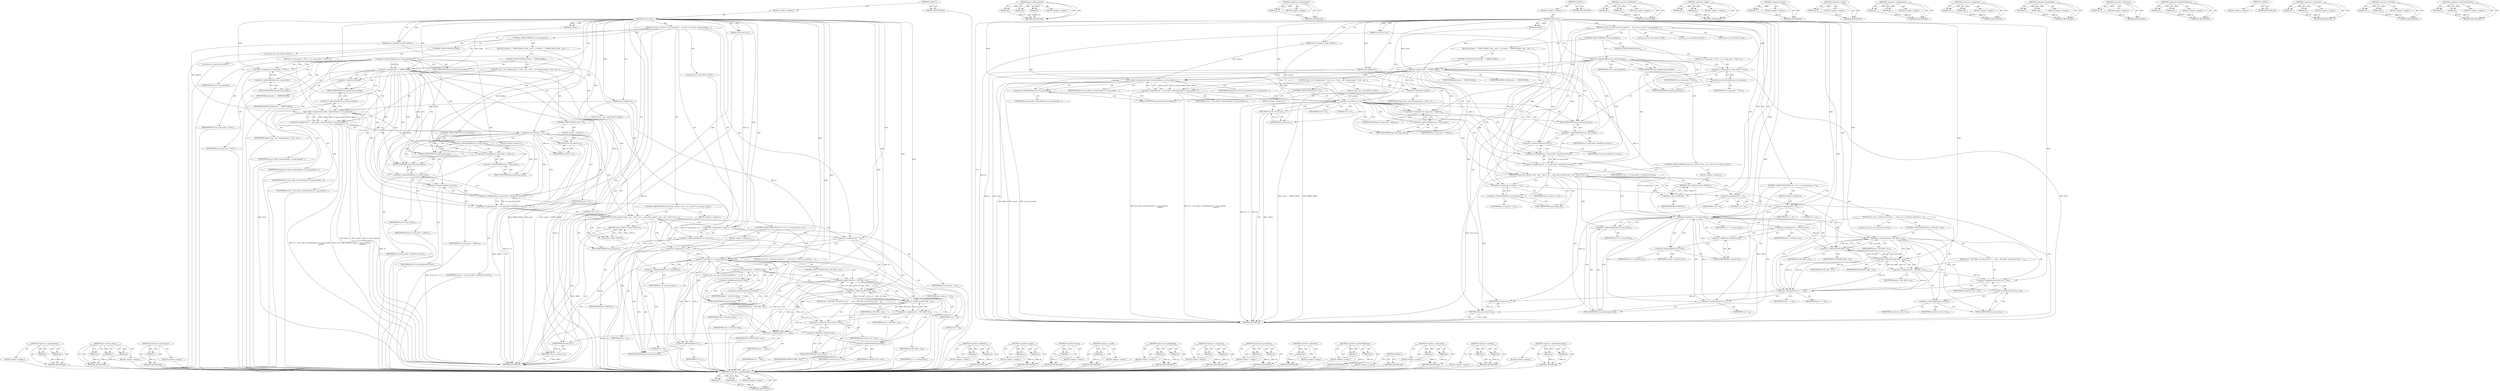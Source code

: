 digraph "&lt;operator&gt;.indirectIndexAccess" {
vulnerable_218 [label=<(METHOD,&lt;operator&gt;.assignmentPlus)>];
vulnerable_219 [label=<(PARAM,p1)>];
vulnerable_220 [label=<(PARAM,p2)>];
vulnerable_221 [label=<(BLOCK,&lt;empty&gt;,&lt;empty&gt;)>];
vulnerable_222 [label=<(METHOD_RETURN,ANY)>];
vulnerable_170 [label=<(METHOD,move_addr_to_kernel)>];
vulnerable_171 [label=<(PARAM,p1)>];
vulnerable_172 [label=<(PARAM,p2)>];
vulnerable_173 [label=<(PARAM,p3)>];
vulnerable_174 [label=<(BLOCK,&lt;empty&gt;,&lt;empty&gt;)>];
vulnerable_175 [label=<(METHOD_RETURN,ANY)>];
vulnerable_194 [label=<(METHOD,&lt;operator&gt;.postIncrement)>];
vulnerable_195 [label=<(PARAM,p1)>];
vulnerable_196 [label=<(BLOCK,&lt;empty&gt;,&lt;empty&gt;)>];
vulnerable_197 [label=<(METHOD_RETURN,ANY)>];
vulnerable_6 [label=<(METHOD,&lt;global&gt;)<SUB>1</SUB>>];
vulnerable_7 [label=<(BLOCK,&lt;empty&gt;,&lt;empty&gt;)<SUB>1</SUB>>];
vulnerable_8 [label=<(METHOD,verify_iovec)<SUB>1</SUB>>];
vulnerable_9 [label=<(PARAM,struct msghdr *m)<SUB>1</SUB>>];
vulnerable_10 [label=<(PARAM,struct iovec *iov)<SUB>1</SUB>>];
vulnerable_11 [label=<(PARAM,struct sockaddr_storage *address)<SUB>1</SUB>>];
vulnerable_12 [label=<(PARAM,int mode)<SUB>1</SUB>>];
vulnerable_13 [label=<(BLOCK,{
	int size, ct, err;

	if (m-&gt;msg_namelen) {
	...,{
	int size, ct, err;

	if (m-&gt;msg_namelen) {
	...)<SUB>2</SUB>>];
vulnerable_14 [label="<(LOCAL,int size: int)<SUB>3</SUB>>"];
vulnerable_15 [label="<(LOCAL,int ct: int)<SUB>3</SUB>>"];
vulnerable_16 [label="<(LOCAL,int err: int)<SUB>3</SUB>>"];
vulnerable_17 [label=<(CONTROL_STRUCTURE,IF,if (m-&gt;msg_namelen))<SUB>5</SUB>>];
vulnerable_18 [label=<(&lt;operator&gt;.indirectFieldAccess,m-&gt;msg_namelen)<SUB>5</SUB>>];
vulnerable_19 [label=<(IDENTIFIER,m,if (m-&gt;msg_namelen))<SUB>5</SUB>>];
vulnerable_20 [label=<(FIELD_IDENTIFIER,msg_namelen,msg_namelen)<SUB>5</SUB>>];
vulnerable_21 [label=<(BLOCK,{
		if (mode == VERIFY_READ) {
			void __user *...,{
		if (mode == VERIFY_READ) {
			void __user *...)<SUB>5</SUB>>];
vulnerable_22 [label=<(CONTROL_STRUCTURE,IF,if (mode == VERIFY_READ))<SUB>6</SUB>>];
vulnerable_23 [label=<(&lt;operator&gt;.equals,mode == VERIFY_READ)<SUB>6</SUB>>];
vulnerable_24 [label=<(IDENTIFIER,mode,mode == VERIFY_READ)<SUB>6</SUB>>];
vulnerable_25 [label=<(IDENTIFIER,VERIFY_READ,mode == VERIFY_READ)<SUB>6</SUB>>];
vulnerable_26 [label=<(BLOCK,{
			void __user *namep;
			namep = (void __use...,{
			void __user *namep;
			namep = (void __use...)<SUB>6</SUB>>];
vulnerable_27 [label="<(LOCAL,void __user: void)<SUB>7</SUB>>"];
vulnerable_28 [label=<(&lt;operator&gt;.indirection,*namep)<SUB>7</SUB>>];
vulnerable_29 [label=<(IDENTIFIER,namep,{
			void __user *namep;
			namep = (void __use...)<SUB>7</SUB>>];
vulnerable_30 [label=<(&lt;operator&gt;.assignment,err = move_addr_to_kernel(namep, m-&gt;msg_namelen...)<SUB>9</SUB>>];
vulnerable_31 [label=<(IDENTIFIER,err,err = move_addr_to_kernel(namep, m-&gt;msg_namelen...)<SUB>9</SUB>>];
vulnerable_32 [label=<(move_addr_to_kernel,move_addr_to_kernel(namep, m-&gt;msg_namelen,
				...)<SUB>9</SUB>>];
vulnerable_33 [label=<(IDENTIFIER,namep,move_addr_to_kernel(namep, m-&gt;msg_namelen,
				...)<SUB>9</SUB>>];
vulnerable_34 [label=<(&lt;operator&gt;.indirectFieldAccess,m-&gt;msg_namelen)<SUB>9</SUB>>];
vulnerable_35 [label=<(IDENTIFIER,m,move_addr_to_kernel(namep, m-&gt;msg_namelen,
				...)<SUB>9</SUB>>];
vulnerable_36 [label=<(FIELD_IDENTIFIER,msg_namelen,msg_namelen)<SUB>9</SUB>>];
vulnerable_37 [label=<(IDENTIFIER,address,move_addr_to_kernel(namep, m-&gt;msg_namelen,
				...)<SUB>10</SUB>>];
vulnerable_38 [label=<(CONTROL_STRUCTURE,IF,if (err &lt; 0))<SUB>11</SUB>>];
vulnerable_39 [label=<(&lt;operator&gt;.lessThan,err &lt; 0)<SUB>11</SUB>>];
vulnerable_40 [label=<(IDENTIFIER,err,err &lt; 0)<SUB>11</SUB>>];
vulnerable_41 [label=<(LITERAL,0,err &lt; 0)<SUB>11</SUB>>];
vulnerable_42 [label=<(BLOCK,&lt;empty&gt;,&lt;empty&gt;)<SUB>12</SUB>>];
vulnerable_43 [label=<(RETURN,return err;,return err;)<SUB>12</SUB>>];
vulnerable_44 [label=<(IDENTIFIER,err,return err;)<SUB>12</SUB>>];
vulnerable_45 [label=<(&lt;operator&gt;.assignment,m-&gt;msg_name = address)<SUB>14</SUB>>];
vulnerable_46 [label=<(&lt;operator&gt;.indirectFieldAccess,m-&gt;msg_name)<SUB>14</SUB>>];
vulnerable_47 [label=<(IDENTIFIER,m,m-&gt;msg_name = address)<SUB>14</SUB>>];
vulnerable_48 [label=<(FIELD_IDENTIFIER,msg_name,msg_name)<SUB>14</SUB>>];
vulnerable_49 [label=<(IDENTIFIER,address,m-&gt;msg_name = address)<SUB>14</SUB>>];
vulnerable_50 [label=<(CONTROL_STRUCTURE,ELSE,else)<SUB>15</SUB>>];
vulnerable_51 [label=<(BLOCK,{
 		m-&gt;msg_name = NULL;
 	},{
 		m-&gt;msg_name = NULL;
 	})<SUB>15</SUB>>];
vulnerable_52 [label=<(&lt;operator&gt;.assignment,m-&gt;msg_name = NULL)<SUB>16</SUB>>];
vulnerable_53 [label=<(&lt;operator&gt;.indirectFieldAccess,m-&gt;msg_name)<SUB>16</SUB>>];
vulnerable_54 [label=<(IDENTIFIER,m,m-&gt;msg_name = NULL)<SUB>16</SUB>>];
vulnerable_55 [label=<(FIELD_IDENTIFIER,msg_name,msg_name)<SUB>16</SUB>>];
vulnerable_56 [label=<(IDENTIFIER,NULL,m-&gt;msg_name = NULL)<SUB>16</SUB>>];
vulnerable_57 [label=<(&lt;operator&gt;.assignment,size = m-&gt;msg_iovlen * sizeof(struct iovec))<SUB>19</SUB>>];
vulnerable_58 [label=<(IDENTIFIER,size,size = m-&gt;msg_iovlen * sizeof(struct iovec))<SUB>19</SUB>>];
vulnerable_59 [label=<(&lt;operator&gt;.multiplication,m-&gt;msg_iovlen * sizeof(struct iovec))<SUB>19</SUB>>];
vulnerable_60 [label=<(&lt;operator&gt;.indirectFieldAccess,m-&gt;msg_iovlen)<SUB>19</SUB>>];
vulnerable_61 [label=<(IDENTIFIER,m,m-&gt;msg_iovlen * sizeof(struct iovec))<SUB>19</SUB>>];
vulnerable_62 [label=<(FIELD_IDENTIFIER,msg_iovlen,msg_iovlen)<SUB>19</SUB>>];
vulnerable_63 [label=<(&lt;operator&gt;.sizeOf,sizeof(struct iovec))<SUB>19</SUB>>];
vulnerable_64 [label=<(IDENTIFIER,struct iovec,sizeof(struct iovec))<SUB>19</SUB>>];
vulnerable_65 [label=<(CONTROL_STRUCTURE,IF,if (copy_from_user(iov, (void __user __force *) m-&gt;msg_iov, size)))<SUB>20</SUB>>];
vulnerable_66 [label=<(UNKNOWN,copy_from_user(iov, (void __user __force *) m-&gt;...,copy_from_user(iov, (void __user __force *) m-&gt;...)<SUB>20</SUB>>];
vulnerable_67 [label=<(BLOCK,&lt;empty&gt;,&lt;empty&gt;)<SUB>21</SUB>>];
vulnerable_68 [label=<(RETURN,return -EFAULT;,return -EFAULT;)<SUB>21</SUB>>];
vulnerable_69 [label=<(&lt;operator&gt;.minus,-EFAULT)<SUB>21</SUB>>];
vulnerable_70 [label=<(IDENTIFIER,EFAULT,-EFAULT)<SUB>21</SUB>>];
vulnerable_71 [label=<(&lt;operator&gt;.assignment,m-&gt;msg_iov = iov)<SUB>23</SUB>>];
vulnerable_72 [label=<(&lt;operator&gt;.indirectFieldAccess,m-&gt;msg_iov)<SUB>23</SUB>>];
vulnerable_73 [label=<(IDENTIFIER,m,m-&gt;msg_iov = iov)<SUB>23</SUB>>];
vulnerable_74 [label=<(FIELD_IDENTIFIER,msg_iov,msg_iov)<SUB>23</SUB>>];
vulnerable_75 [label=<(IDENTIFIER,iov,m-&gt;msg_iov = iov)<SUB>23</SUB>>];
vulnerable_76 [label=<(&lt;operator&gt;.assignment,err = 0)<SUB>24</SUB>>];
vulnerable_77 [label=<(IDENTIFIER,err,err = 0)<SUB>24</SUB>>];
vulnerable_78 [label=<(LITERAL,0,err = 0)<SUB>24</SUB>>];
vulnerable_79 [label=<(CONTROL_STRUCTURE,FOR,for (ct = 0;ct &lt; m-&gt;msg_iovlen;ct++))<SUB>26</SUB>>];
vulnerable_80 [label=<(BLOCK,&lt;empty&gt;,&lt;empty&gt;)<SUB>26</SUB>>];
vulnerable_81 [label=<(&lt;operator&gt;.assignment,ct = 0)<SUB>26</SUB>>];
vulnerable_82 [label=<(IDENTIFIER,ct,ct = 0)<SUB>26</SUB>>];
vulnerable_83 [label=<(LITERAL,0,ct = 0)<SUB>26</SUB>>];
vulnerable_84 [label=<(&lt;operator&gt;.lessThan,ct &lt; m-&gt;msg_iovlen)<SUB>26</SUB>>];
vulnerable_85 [label=<(IDENTIFIER,ct,ct &lt; m-&gt;msg_iovlen)<SUB>26</SUB>>];
vulnerable_86 [label=<(&lt;operator&gt;.indirectFieldAccess,m-&gt;msg_iovlen)<SUB>26</SUB>>];
vulnerable_87 [label=<(IDENTIFIER,m,ct &lt; m-&gt;msg_iovlen)<SUB>26</SUB>>];
vulnerable_88 [label=<(FIELD_IDENTIFIER,msg_iovlen,msg_iovlen)<SUB>26</SUB>>];
vulnerable_89 [label=<(&lt;operator&gt;.postIncrement,ct++)<SUB>26</SUB>>];
vulnerable_90 [label=<(IDENTIFIER,ct,ct++)<SUB>26</SUB>>];
vulnerable_91 [label=<(BLOCK,{
		size_t len = iov[ct].iov_len;

		if (len &gt; ...,{
		size_t len = iov[ct].iov_len;

		if (len &gt; ...)<SUB>26</SUB>>];
vulnerable_92 [label="<(LOCAL,size_t len: size_t)<SUB>27</SUB>>"];
vulnerable_93 [label=<(&lt;operator&gt;.assignment,len = iov[ct].iov_len)<SUB>27</SUB>>];
vulnerable_94 [label=<(IDENTIFIER,len,len = iov[ct].iov_len)<SUB>27</SUB>>];
vulnerable_95 [label=<(&lt;operator&gt;.fieldAccess,iov[ct].iov_len)<SUB>27</SUB>>];
vulnerable_96 [label=<(&lt;operator&gt;.indirectIndexAccess,iov[ct])<SUB>27</SUB>>];
vulnerable_97 [label=<(IDENTIFIER,iov,len = iov[ct].iov_len)<SUB>27</SUB>>];
vulnerable_98 [label=<(IDENTIFIER,ct,len = iov[ct].iov_len)<SUB>27</SUB>>];
vulnerable_99 [label=<(FIELD_IDENTIFIER,iov_len,iov_len)<SUB>27</SUB>>];
vulnerable_100 [label=<(CONTROL_STRUCTURE,IF,if (len &gt; INT_MAX - err))<SUB>29</SUB>>];
vulnerable_101 [label=<(&lt;operator&gt;.greaterThan,len &gt; INT_MAX - err)<SUB>29</SUB>>];
vulnerable_102 [label=<(IDENTIFIER,len,len &gt; INT_MAX - err)<SUB>29</SUB>>];
vulnerable_103 [label=<(&lt;operator&gt;.subtraction,INT_MAX - err)<SUB>29</SUB>>];
vulnerable_104 [label=<(IDENTIFIER,INT_MAX,INT_MAX - err)<SUB>29</SUB>>];
vulnerable_105 [label=<(IDENTIFIER,err,INT_MAX - err)<SUB>29</SUB>>];
vulnerable_106 [label=<(BLOCK,{
			len = INT_MAX - err;
			iov[ct].iov_len = ...,{
			len = INT_MAX - err;
			iov[ct].iov_len = ...)<SUB>29</SUB>>];
vulnerable_107 [label=<(&lt;operator&gt;.assignment,len = INT_MAX - err)<SUB>30</SUB>>];
vulnerable_108 [label=<(IDENTIFIER,len,len = INT_MAX - err)<SUB>30</SUB>>];
vulnerable_109 [label=<(&lt;operator&gt;.subtraction,INT_MAX - err)<SUB>30</SUB>>];
vulnerable_110 [label=<(IDENTIFIER,INT_MAX,INT_MAX - err)<SUB>30</SUB>>];
vulnerable_111 [label=<(IDENTIFIER,err,INT_MAX - err)<SUB>30</SUB>>];
vulnerable_112 [label=<(&lt;operator&gt;.assignment,iov[ct].iov_len = len)<SUB>31</SUB>>];
vulnerable_113 [label=<(&lt;operator&gt;.fieldAccess,iov[ct].iov_len)<SUB>31</SUB>>];
vulnerable_114 [label=<(&lt;operator&gt;.indirectIndexAccess,iov[ct])<SUB>31</SUB>>];
vulnerable_115 [label=<(IDENTIFIER,iov,iov[ct].iov_len = len)<SUB>31</SUB>>];
vulnerable_116 [label=<(IDENTIFIER,ct,iov[ct].iov_len = len)<SUB>31</SUB>>];
vulnerable_117 [label=<(FIELD_IDENTIFIER,iov_len,iov_len)<SUB>31</SUB>>];
vulnerable_118 [label=<(IDENTIFIER,len,iov[ct].iov_len = len)<SUB>31</SUB>>];
vulnerable_119 [label=<(&lt;operator&gt;.assignmentPlus,err += len)<SUB>33</SUB>>];
vulnerable_120 [label=<(IDENTIFIER,err,err += len)<SUB>33</SUB>>];
vulnerable_121 [label=<(IDENTIFIER,len,err += len)<SUB>33</SUB>>];
vulnerable_122 [label=<(RETURN,return err;,return err;)<SUB>36</SUB>>];
vulnerable_123 [label=<(IDENTIFIER,err,return err;)<SUB>36</SUB>>];
vulnerable_124 [label=<(METHOD_RETURN,int)<SUB>1</SUB>>];
vulnerable_126 [label=<(METHOD_RETURN,ANY)<SUB>1</SUB>>];
vulnerable_198 [label=<(METHOD,&lt;operator&gt;.fieldAccess)>];
vulnerable_199 [label=<(PARAM,p1)>];
vulnerable_200 [label=<(PARAM,p2)>];
vulnerable_201 [label=<(BLOCK,&lt;empty&gt;,&lt;empty&gt;)>];
vulnerable_202 [label=<(METHOD_RETURN,ANY)>];
vulnerable_156 [label=<(METHOD,&lt;operator&gt;.equals)>];
vulnerable_157 [label=<(PARAM,p1)>];
vulnerable_158 [label=<(PARAM,p2)>];
vulnerable_159 [label=<(BLOCK,&lt;empty&gt;,&lt;empty&gt;)>];
vulnerable_160 [label=<(METHOD_RETURN,ANY)>];
vulnerable_190 [label=<(METHOD,&lt;operator&gt;.minus)>];
vulnerable_191 [label=<(PARAM,p1)>];
vulnerable_192 [label=<(BLOCK,&lt;empty&gt;,&lt;empty&gt;)>];
vulnerable_193 [label=<(METHOD_RETURN,ANY)>];
vulnerable_186 [label=<(METHOD,&lt;operator&gt;.sizeOf)>];
vulnerable_187 [label=<(PARAM,p1)>];
vulnerable_188 [label=<(BLOCK,&lt;empty&gt;,&lt;empty&gt;)>];
vulnerable_189 [label=<(METHOD_RETURN,ANY)>];
vulnerable_181 [label=<(METHOD,&lt;operator&gt;.multiplication)>];
vulnerable_182 [label=<(PARAM,p1)>];
vulnerable_183 [label=<(PARAM,p2)>];
vulnerable_184 [label=<(BLOCK,&lt;empty&gt;,&lt;empty&gt;)>];
vulnerable_185 [label=<(METHOD_RETURN,ANY)>];
vulnerable_165 [label=<(METHOD,&lt;operator&gt;.assignment)>];
vulnerable_166 [label=<(PARAM,p1)>];
vulnerable_167 [label=<(PARAM,p2)>];
vulnerable_168 [label=<(BLOCK,&lt;empty&gt;,&lt;empty&gt;)>];
vulnerable_169 [label=<(METHOD_RETURN,ANY)>];
vulnerable_208 [label=<(METHOD,&lt;operator&gt;.greaterThan)>];
vulnerable_209 [label=<(PARAM,p1)>];
vulnerable_210 [label=<(PARAM,p2)>];
vulnerable_211 [label=<(BLOCK,&lt;empty&gt;,&lt;empty&gt;)>];
vulnerable_212 [label=<(METHOD_RETURN,ANY)>];
vulnerable_161 [label=<(METHOD,&lt;operator&gt;.indirection)>];
vulnerable_162 [label=<(PARAM,p1)>];
vulnerable_163 [label=<(BLOCK,&lt;empty&gt;,&lt;empty&gt;)>];
vulnerable_164 [label=<(METHOD_RETURN,ANY)>];
vulnerable_151 [label=<(METHOD,&lt;operator&gt;.indirectFieldAccess)>];
vulnerable_152 [label=<(PARAM,p1)>];
vulnerable_153 [label=<(PARAM,p2)>];
vulnerable_154 [label=<(BLOCK,&lt;empty&gt;,&lt;empty&gt;)>];
vulnerable_155 [label=<(METHOD_RETURN,ANY)>];
vulnerable_145 [label=<(METHOD,&lt;global&gt;)<SUB>1</SUB>>];
vulnerable_146 [label=<(BLOCK,&lt;empty&gt;,&lt;empty&gt;)>];
vulnerable_147 [label=<(METHOD_RETURN,ANY)>];
vulnerable_213 [label=<(METHOD,&lt;operator&gt;.subtraction)>];
vulnerable_214 [label=<(PARAM,p1)>];
vulnerable_215 [label=<(PARAM,p2)>];
vulnerable_216 [label=<(BLOCK,&lt;empty&gt;,&lt;empty&gt;)>];
vulnerable_217 [label=<(METHOD_RETURN,ANY)>];
vulnerable_176 [label=<(METHOD,&lt;operator&gt;.lessThan)>];
vulnerable_177 [label=<(PARAM,p1)>];
vulnerable_178 [label=<(PARAM,p2)>];
vulnerable_179 [label=<(BLOCK,&lt;empty&gt;,&lt;empty&gt;)>];
vulnerable_180 [label=<(METHOD_RETURN,ANY)>];
vulnerable_203 [label=<(METHOD,&lt;operator&gt;.indirectIndexAccess)>];
vulnerable_204 [label=<(PARAM,p1)>];
vulnerable_205 [label=<(PARAM,p2)>];
vulnerable_206 [label=<(BLOCK,&lt;empty&gt;,&lt;empty&gt;)>];
vulnerable_207 [label=<(METHOD_RETURN,ANY)>];
fixed_223 [label=<(METHOD,&lt;operator&gt;.assignmentPlus)>];
fixed_224 [label=<(PARAM,p1)>];
fixed_225 [label=<(PARAM,p2)>];
fixed_226 [label=<(BLOCK,&lt;empty&gt;,&lt;empty&gt;)>];
fixed_227 [label=<(METHOD_RETURN,ANY)>];
fixed_175 [label=<(METHOD,move_addr_to_kernel)>];
fixed_176 [label=<(PARAM,p1)>];
fixed_177 [label=<(PARAM,p2)>];
fixed_178 [label=<(PARAM,p3)>];
fixed_179 [label=<(BLOCK,&lt;empty&gt;,&lt;empty&gt;)>];
fixed_180 [label=<(METHOD_RETURN,ANY)>];
fixed_199 [label=<(METHOD,&lt;operator&gt;.postIncrement)>];
fixed_200 [label=<(PARAM,p1)>];
fixed_201 [label=<(BLOCK,&lt;empty&gt;,&lt;empty&gt;)>];
fixed_202 [label=<(METHOD_RETURN,ANY)>];
fixed_6 [label=<(METHOD,&lt;global&gt;)<SUB>1</SUB>>];
fixed_7 [label=<(BLOCK,&lt;empty&gt;,&lt;empty&gt;)<SUB>1</SUB>>];
fixed_8 [label=<(METHOD,verify_iovec)<SUB>1</SUB>>];
fixed_9 [label=<(PARAM,struct msghdr *m)<SUB>1</SUB>>];
fixed_10 [label=<(PARAM,struct iovec *iov)<SUB>1</SUB>>];
fixed_11 [label=<(PARAM,struct sockaddr_storage *address)<SUB>1</SUB>>];
fixed_12 [label=<(PARAM,int mode)<SUB>1</SUB>>];
fixed_13 [label=<(BLOCK,{
	int size, ct, err;

	if (m-&gt;msg_namelen) {
	...,{
	int size, ct, err;

	if (m-&gt;msg_namelen) {
	...)<SUB>2</SUB>>];
fixed_14 [label="<(LOCAL,int size: int)<SUB>3</SUB>>"];
fixed_15 [label="<(LOCAL,int ct: int)<SUB>3</SUB>>"];
fixed_16 [label="<(LOCAL,int err: int)<SUB>3</SUB>>"];
fixed_17 [label=<(CONTROL_STRUCTURE,IF,if (m-&gt;msg_namelen))<SUB>5</SUB>>];
fixed_18 [label=<(&lt;operator&gt;.indirectFieldAccess,m-&gt;msg_namelen)<SUB>5</SUB>>];
fixed_19 [label=<(IDENTIFIER,m,if (m-&gt;msg_namelen))<SUB>5</SUB>>];
fixed_20 [label=<(FIELD_IDENTIFIER,msg_namelen,msg_namelen)<SUB>5</SUB>>];
fixed_21 [label=<(BLOCK,{
		if (mode == VERIFY_READ) {
			void __user *...,{
		if (mode == VERIFY_READ) {
			void __user *...)<SUB>5</SUB>>];
fixed_22 [label=<(CONTROL_STRUCTURE,IF,if (mode == VERIFY_READ))<SUB>6</SUB>>];
fixed_23 [label=<(&lt;operator&gt;.equals,mode == VERIFY_READ)<SUB>6</SUB>>];
fixed_24 [label=<(IDENTIFIER,mode,mode == VERIFY_READ)<SUB>6</SUB>>];
fixed_25 [label=<(IDENTIFIER,VERIFY_READ,mode == VERIFY_READ)<SUB>6</SUB>>];
fixed_26 [label=<(BLOCK,{
			void __user *namep;
			namep = (void __use...,{
			void __user *namep;
			namep = (void __use...)<SUB>6</SUB>>];
fixed_27 [label="<(LOCAL,void __user: void)<SUB>7</SUB>>"];
fixed_28 [label=<(&lt;operator&gt;.indirection,*namep)<SUB>7</SUB>>];
fixed_29 [label=<(IDENTIFIER,namep,{
			void __user *namep;
			namep = (void __use...)<SUB>7</SUB>>];
fixed_30 [label=<(&lt;operator&gt;.assignment,err = move_addr_to_kernel(namep, m-&gt;msg_namelen...)<SUB>9</SUB>>];
fixed_31 [label=<(IDENTIFIER,err,err = move_addr_to_kernel(namep, m-&gt;msg_namelen...)<SUB>9</SUB>>];
fixed_32 [label=<(move_addr_to_kernel,move_addr_to_kernel(namep, m-&gt;msg_namelen,
				...)<SUB>9</SUB>>];
fixed_33 [label=<(IDENTIFIER,namep,move_addr_to_kernel(namep, m-&gt;msg_namelen,
				...)<SUB>9</SUB>>];
fixed_34 [label=<(&lt;operator&gt;.indirectFieldAccess,m-&gt;msg_namelen)<SUB>9</SUB>>];
fixed_35 [label=<(IDENTIFIER,m,move_addr_to_kernel(namep, m-&gt;msg_namelen,
				...)<SUB>9</SUB>>];
fixed_36 [label=<(FIELD_IDENTIFIER,msg_namelen,msg_namelen)<SUB>9</SUB>>];
fixed_37 [label=<(IDENTIFIER,address,move_addr_to_kernel(namep, m-&gt;msg_namelen,
				...)<SUB>10</SUB>>];
fixed_38 [label=<(CONTROL_STRUCTURE,IF,if (err &lt; 0))<SUB>11</SUB>>];
fixed_39 [label=<(&lt;operator&gt;.lessThan,err &lt; 0)<SUB>11</SUB>>];
fixed_40 [label=<(IDENTIFIER,err,err &lt; 0)<SUB>11</SUB>>];
fixed_41 [label=<(LITERAL,0,err &lt; 0)<SUB>11</SUB>>];
fixed_42 [label=<(BLOCK,&lt;empty&gt;,&lt;empty&gt;)<SUB>12</SUB>>];
fixed_43 [label=<(RETURN,return err;,return err;)<SUB>12</SUB>>];
fixed_44 [label=<(IDENTIFIER,err,return err;)<SUB>12</SUB>>];
fixed_45 [label=<(CONTROL_STRUCTURE,IF,if (m-&gt;msg_name))<SUB>14</SUB>>];
fixed_46 [label=<(&lt;operator&gt;.indirectFieldAccess,m-&gt;msg_name)<SUB>14</SUB>>];
fixed_47 [label=<(IDENTIFIER,m,if (m-&gt;msg_name))<SUB>14</SUB>>];
fixed_48 [label=<(FIELD_IDENTIFIER,msg_name,msg_name)<SUB>14</SUB>>];
fixed_49 [label=<(BLOCK,&lt;empty&gt;,&lt;empty&gt;)<SUB>15</SUB>>];
fixed_50 [label=<(&lt;operator&gt;.assignment,m-&gt;msg_name = address)<SUB>15</SUB>>];
fixed_51 [label=<(&lt;operator&gt;.indirectFieldAccess,m-&gt;msg_name)<SUB>15</SUB>>];
fixed_52 [label=<(IDENTIFIER,m,m-&gt;msg_name = address)<SUB>15</SUB>>];
fixed_53 [label=<(FIELD_IDENTIFIER,msg_name,msg_name)<SUB>15</SUB>>];
fixed_54 [label=<(IDENTIFIER,address,m-&gt;msg_name = address)<SUB>15</SUB>>];
fixed_55 [label=<(CONTROL_STRUCTURE,ELSE,else)<SUB>16</SUB>>];
fixed_56 [label=<(BLOCK,{
 		m-&gt;msg_name = NULL;
 	},{
 		m-&gt;msg_name = NULL;
 	})<SUB>16</SUB>>];
fixed_57 [label=<(&lt;operator&gt;.assignment,m-&gt;msg_name = NULL)<SUB>17</SUB>>];
fixed_58 [label=<(&lt;operator&gt;.indirectFieldAccess,m-&gt;msg_name)<SUB>17</SUB>>];
fixed_59 [label=<(IDENTIFIER,m,m-&gt;msg_name = NULL)<SUB>17</SUB>>];
fixed_60 [label=<(FIELD_IDENTIFIER,msg_name,msg_name)<SUB>17</SUB>>];
fixed_61 [label=<(IDENTIFIER,NULL,m-&gt;msg_name = NULL)<SUB>17</SUB>>];
fixed_62 [label=<(&lt;operator&gt;.assignment,size = m-&gt;msg_iovlen * sizeof(struct iovec))<SUB>20</SUB>>];
fixed_63 [label=<(IDENTIFIER,size,size = m-&gt;msg_iovlen * sizeof(struct iovec))<SUB>20</SUB>>];
fixed_64 [label=<(&lt;operator&gt;.multiplication,m-&gt;msg_iovlen * sizeof(struct iovec))<SUB>20</SUB>>];
fixed_65 [label=<(&lt;operator&gt;.indirectFieldAccess,m-&gt;msg_iovlen)<SUB>20</SUB>>];
fixed_66 [label=<(IDENTIFIER,m,m-&gt;msg_iovlen * sizeof(struct iovec))<SUB>20</SUB>>];
fixed_67 [label=<(FIELD_IDENTIFIER,msg_iovlen,msg_iovlen)<SUB>20</SUB>>];
fixed_68 [label=<(&lt;operator&gt;.sizeOf,sizeof(struct iovec))<SUB>20</SUB>>];
fixed_69 [label=<(IDENTIFIER,struct iovec,sizeof(struct iovec))<SUB>20</SUB>>];
fixed_70 [label=<(CONTROL_STRUCTURE,IF,if (copy_from_user(iov, (void __user __force *) m-&gt;msg_iov, size)))<SUB>21</SUB>>];
fixed_71 [label=<(UNKNOWN,copy_from_user(iov, (void __user __force *) m-&gt;...,copy_from_user(iov, (void __user __force *) m-&gt;...)<SUB>21</SUB>>];
fixed_72 [label=<(BLOCK,&lt;empty&gt;,&lt;empty&gt;)<SUB>22</SUB>>];
fixed_73 [label=<(RETURN,return -EFAULT;,return -EFAULT;)<SUB>22</SUB>>];
fixed_74 [label=<(&lt;operator&gt;.minus,-EFAULT)<SUB>22</SUB>>];
fixed_75 [label=<(IDENTIFIER,EFAULT,-EFAULT)<SUB>22</SUB>>];
fixed_76 [label=<(&lt;operator&gt;.assignment,m-&gt;msg_iov = iov)<SUB>24</SUB>>];
fixed_77 [label=<(&lt;operator&gt;.indirectFieldAccess,m-&gt;msg_iov)<SUB>24</SUB>>];
fixed_78 [label=<(IDENTIFIER,m,m-&gt;msg_iov = iov)<SUB>24</SUB>>];
fixed_79 [label=<(FIELD_IDENTIFIER,msg_iov,msg_iov)<SUB>24</SUB>>];
fixed_80 [label=<(IDENTIFIER,iov,m-&gt;msg_iov = iov)<SUB>24</SUB>>];
fixed_81 [label=<(&lt;operator&gt;.assignment,err = 0)<SUB>25</SUB>>];
fixed_82 [label=<(IDENTIFIER,err,err = 0)<SUB>25</SUB>>];
fixed_83 [label=<(LITERAL,0,err = 0)<SUB>25</SUB>>];
fixed_84 [label=<(CONTROL_STRUCTURE,FOR,for (ct = 0;ct &lt; m-&gt;msg_iovlen;ct++))<SUB>27</SUB>>];
fixed_85 [label=<(BLOCK,&lt;empty&gt;,&lt;empty&gt;)<SUB>27</SUB>>];
fixed_86 [label=<(&lt;operator&gt;.assignment,ct = 0)<SUB>27</SUB>>];
fixed_87 [label=<(IDENTIFIER,ct,ct = 0)<SUB>27</SUB>>];
fixed_88 [label=<(LITERAL,0,ct = 0)<SUB>27</SUB>>];
fixed_89 [label=<(&lt;operator&gt;.lessThan,ct &lt; m-&gt;msg_iovlen)<SUB>27</SUB>>];
fixed_90 [label=<(IDENTIFIER,ct,ct &lt; m-&gt;msg_iovlen)<SUB>27</SUB>>];
fixed_91 [label=<(&lt;operator&gt;.indirectFieldAccess,m-&gt;msg_iovlen)<SUB>27</SUB>>];
fixed_92 [label=<(IDENTIFIER,m,ct &lt; m-&gt;msg_iovlen)<SUB>27</SUB>>];
fixed_93 [label=<(FIELD_IDENTIFIER,msg_iovlen,msg_iovlen)<SUB>27</SUB>>];
fixed_94 [label=<(&lt;operator&gt;.postIncrement,ct++)<SUB>27</SUB>>];
fixed_95 [label=<(IDENTIFIER,ct,ct++)<SUB>27</SUB>>];
fixed_96 [label=<(BLOCK,{
		size_t len = iov[ct].iov_len;

		if (len &gt; ...,{
		size_t len = iov[ct].iov_len;

		if (len &gt; ...)<SUB>27</SUB>>];
fixed_97 [label="<(LOCAL,size_t len: size_t)<SUB>28</SUB>>"];
fixed_98 [label=<(&lt;operator&gt;.assignment,len = iov[ct].iov_len)<SUB>28</SUB>>];
fixed_99 [label=<(IDENTIFIER,len,len = iov[ct].iov_len)<SUB>28</SUB>>];
fixed_100 [label=<(&lt;operator&gt;.fieldAccess,iov[ct].iov_len)<SUB>28</SUB>>];
fixed_101 [label=<(&lt;operator&gt;.indirectIndexAccess,iov[ct])<SUB>28</SUB>>];
fixed_102 [label=<(IDENTIFIER,iov,len = iov[ct].iov_len)<SUB>28</SUB>>];
fixed_103 [label=<(IDENTIFIER,ct,len = iov[ct].iov_len)<SUB>28</SUB>>];
fixed_104 [label=<(FIELD_IDENTIFIER,iov_len,iov_len)<SUB>28</SUB>>];
fixed_105 [label=<(CONTROL_STRUCTURE,IF,if (len &gt; INT_MAX - err))<SUB>30</SUB>>];
fixed_106 [label=<(&lt;operator&gt;.greaterThan,len &gt; INT_MAX - err)<SUB>30</SUB>>];
fixed_107 [label=<(IDENTIFIER,len,len &gt; INT_MAX - err)<SUB>30</SUB>>];
fixed_108 [label=<(&lt;operator&gt;.subtraction,INT_MAX - err)<SUB>30</SUB>>];
fixed_109 [label=<(IDENTIFIER,INT_MAX,INT_MAX - err)<SUB>30</SUB>>];
fixed_110 [label=<(IDENTIFIER,err,INT_MAX - err)<SUB>30</SUB>>];
fixed_111 [label=<(BLOCK,{
			len = INT_MAX - err;
			iov[ct].iov_len = ...,{
			len = INT_MAX - err;
			iov[ct].iov_len = ...)<SUB>30</SUB>>];
fixed_112 [label=<(&lt;operator&gt;.assignment,len = INT_MAX - err)<SUB>31</SUB>>];
fixed_113 [label=<(IDENTIFIER,len,len = INT_MAX - err)<SUB>31</SUB>>];
fixed_114 [label=<(&lt;operator&gt;.subtraction,INT_MAX - err)<SUB>31</SUB>>];
fixed_115 [label=<(IDENTIFIER,INT_MAX,INT_MAX - err)<SUB>31</SUB>>];
fixed_116 [label=<(IDENTIFIER,err,INT_MAX - err)<SUB>31</SUB>>];
fixed_117 [label=<(&lt;operator&gt;.assignment,iov[ct].iov_len = len)<SUB>32</SUB>>];
fixed_118 [label=<(&lt;operator&gt;.fieldAccess,iov[ct].iov_len)<SUB>32</SUB>>];
fixed_119 [label=<(&lt;operator&gt;.indirectIndexAccess,iov[ct])<SUB>32</SUB>>];
fixed_120 [label=<(IDENTIFIER,iov,iov[ct].iov_len = len)<SUB>32</SUB>>];
fixed_121 [label=<(IDENTIFIER,ct,iov[ct].iov_len = len)<SUB>32</SUB>>];
fixed_122 [label=<(FIELD_IDENTIFIER,iov_len,iov_len)<SUB>32</SUB>>];
fixed_123 [label=<(IDENTIFIER,len,iov[ct].iov_len = len)<SUB>32</SUB>>];
fixed_124 [label=<(&lt;operator&gt;.assignmentPlus,err += len)<SUB>34</SUB>>];
fixed_125 [label=<(IDENTIFIER,err,err += len)<SUB>34</SUB>>];
fixed_126 [label=<(IDENTIFIER,len,err += len)<SUB>34</SUB>>];
fixed_127 [label=<(RETURN,return err;,return err;)<SUB>37</SUB>>];
fixed_128 [label=<(IDENTIFIER,err,return err;)<SUB>37</SUB>>];
fixed_129 [label=<(METHOD_RETURN,int)<SUB>1</SUB>>];
fixed_131 [label=<(METHOD_RETURN,ANY)<SUB>1</SUB>>];
fixed_203 [label=<(METHOD,&lt;operator&gt;.fieldAccess)>];
fixed_204 [label=<(PARAM,p1)>];
fixed_205 [label=<(PARAM,p2)>];
fixed_206 [label=<(BLOCK,&lt;empty&gt;,&lt;empty&gt;)>];
fixed_207 [label=<(METHOD_RETURN,ANY)>];
fixed_161 [label=<(METHOD,&lt;operator&gt;.equals)>];
fixed_162 [label=<(PARAM,p1)>];
fixed_163 [label=<(PARAM,p2)>];
fixed_164 [label=<(BLOCK,&lt;empty&gt;,&lt;empty&gt;)>];
fixed_165 [label=<(METHOD_RETURN,ANY)>];
fixed_195 [label=<(METHOD,&lt;operator&gt;.minus)>];
fixed_196 [label=<(PARAM,p1)>];
fixed_197 [label=<(BLOCK,&lt;empty&gt;,&lt;empty&gt;)>];
fixed_198 [label=<(METHOD_RETURN,ANY)>];
fixed_191 [label=<(METHOD,&lt;operator&gt;.sizeOf)>];
fixed_192 [label=<(PARAM,p1)>];
fixed_193 [label=<(BLOCK,&lt;empty&gt;,&lt;empty&gt;)>];
fixed_194 [label=<(METHOD_RETURN,ANY)>];
fixed_186 [label=<(METHOD,&lt;operator&gt;.multiplication)>];
fixed_187 [label=<(PARAM,p1)>];
fixed_188 [label=<(PARAM,p2)>];
fixed_189 [label=<(BLOCK,&lt;empty&gt;,&lt;empty&gt;)>];
fixed_190 [label=<(METHOD_RETURN,ANY)>];
fixed_170 [label=<(METHOD,&lt;operator&gt;.assignment)>];
fixed_171 [label=<(PARAM,p1)>];
fixed_172 [label=<(PARAM,p2)>];
fixed_173 [label=<(BLOCK,&lt;empty&gt;,&lt;empty&gt;)>];
fixed_174 [label=<(METHOD_RETURN,ANY)>];
fixed_213 [label=<(METHOD,&lt;operator&gt;.greaterThan)>];
fixed_214 [label=<(PARAM,p1)>];
fixed_215 [label=<(PARAM,p2)>];
fixed_216 [label=<(BLOCK,&lt;empty&gt;,&lt;empty&gt;)>];
fixed_217 [label=<(METHOD_RETURN,ANY)>];
fixed_166 [label=<(METHOD,&lt;operator&gt;.indirection)>];
fixed_167 [label=<(PARAM,p1)>];
fixed_168 [label=<(BLOCK,&lt;empty&gt;,&lt;empty&gt;)>];
fixed_169 [label=<(METHOD_RETURN,ANY)>];
fixed_156 [label=<(METHOD,&lt;operator&gt;.indirectFieldAccess)>];
fixed_157 [label=<(PARAM,p1)>];
fixed_158 [label=<(PARAM,p2)>];
fixed_159 [label=<(BLOCK,&lt;empty&gt;,&lt;empty&gt;)>];
fixed_160 [label=<(METHOD_RETURN,ANY)>];
fixed_150 [label=<(METHOD,&lt;global&gt;)<SUB>1</SUB>>];
fixed_151 [label=<(BLOCK,&lt;empty&gt;,&lt;empty&gt;)>];
fixed_152 [label=<(METHOD_RETURN,ANY)>];
fixed_218 [label=<(METHOD,&lt;operator&gt;.subtraction)>];
fixed_219 [label=<(PARAM,p1)>];
fixed_220 [label=<(PARAM,p2)>];
fixed_221 [label=<(BLOCK,&lt;empty&gt;,&lt;empty&gt;)>];
fixed_222 [label=<(METHOD_RETURN,ANY)>];
fixed_181 [label=<(METHOD,&lt;operator&gt;.lessThan)>];
fixed_182 [label=<(PARAM,p1)>];
fixed_183 [label=<(PARAM,p2)>];
fixed_184 [label=<(BLOCK,&lt;empty&gt;,&lt;empty&gt;)>];
fixed_185 [label=<(METHOD_RETURN,ANY)>];
fixed_208 [label=<(METHOD,&lt;operator&gt;.indirectIndexAccess)>];
fixed_209 [label=<(PARAM,p1)>];
fixed_210 [label=<(PARAM,p2)>];
fixed_211 [label=<(BLOCK,&lt;empty&gt;,&lt;empty&gt;)>];
fixed_212 [label=<(METHOD_RETURN,ANY)>];
vulnerable_218 -> vulnerable_219  [key=0, label="AST: "];
vulnerable_218 -> vulnerable_219  [key=1, label="DDG: "];
vulnerable_218 -> vulnerable_221  [key=0, label="AST: "];
vulnerable_218 -> vulnerable_220  [key=0, label="AST: "];
vulnerable_218 -> vulnerable_220  [key=1, label="DDG: "];
vulnerable_218 -> vulnerable_222  [key=0, label="AST: "];
vulnerable_218 -> vulnerable_222  [key=1, label="CFG: "];
vulnerable_219 -> vulnerable_222  [key=0, label="DDG: p1"];
vulnerable_220 -> vulnerable_222  [key=0, label="DDG: p2"];
vulnerable_170 -> vulnerable_171  [key=0, label="AST: "];
vulnerable_170 -> vulnerable_171  [key=1, label="DDG: "];
vulnerable_170 -> vulnerable_174  [key=0, label="AST: "];
vulnerable_170 -> vulnerable_172  [key=0, label="AST: "];
vulnerable_170 -> vulnerable_172  [key=1, label="DDG: "];
vulnerable_170 -> vulnerable_175  [key=0, label="AST: "];
vulnerable_170 -> vulnerable_175  [key=1, label="CFG: "];
vulnerable_170 -> vulnerable_173  [key=0, label="AST: "];
vulnerable_170 -> vulnerable_173  [key=1, label="DDG: "];
vulnerable_171 -> vulnerable_175  [key=0, label="DDG: p1"];
vulnerable_172 -> vulnerable_175  [key=0, label="DDG: p2"];
vulnerable_173 -> vulnerable_175  [key=0, label="DDG: p3"];
vulnerable_194 -> vulnerable_195  [key=0, label="AST: "];
vulnerable_194 -> vulnerable_195  [key=1, label="DDG: "];
vulnerable_194 -> vulnerable_196  [key=0, label="AST: "];
vulnerable_194 -> vulnerable_197  [key=0, label="AST: "];
vulnerable_194 -> vulnerable_197  [key=1, label="CFG: "];
vulnerable_195 -> vulnerable_197  [key=0, label="DDG: p1"];
vulnerable_6 -> vulnerable_7  [key=0, label="AST: "];
vulnerable_6 -> vulnerable_126  [key=0, label="AST: "];
vulnerable_6 -> vulnerable_126  [key=1, label="CFG: "];
vulnerable_7 -> vulnerable_8  [key=0, label="AST: "];
vulnerable_8 -> vulnerable_9  [key=0, label="AST: "];
vulnerable_8 -> vulnerable_9  [key=1, label="DDG: "];
vulnerable_8 -> vulnerable_10  [key=0, label="AST: "];
vulnerable_8 -> vulnerable_10  [key=1, label="DDG: "];
vulnerable_8 -> vulnerable_11  [key=0, label="AST: "];
vulnerable_8 -> vulnerable_11  [key=1, label="DDG: "];
vulnerable_8 -> vulnerable_12  [key=0, label="AST: "];
vulnerable_8 -> vulnerable_12  [key=1, label="DDG: "];
vulnerable_8 -> vulnerable_13  [key=0, label="AST: "];
vulnerable_8 -> vulnerable_124  [key=0, label="AST: "];
vulnerable_8 -> vulnerable_20  [key=0, label="CFG: "];
vulnerable_8 -> vulnerable_71  [key=0, label="DDG: "];
vulnerable_8 -> vulnerable_76  [key=0, label="DDG: "];
vulnerable_8 -> vulnerable_123  [key=0, label="DDG: "];
vulnerable_8 -> vulnerable_45  [key=0, label="DDG: "];
vulnerable_8 -> vulnerable_81  [key=0, label="DDG: "];
vulnerable_8 -> vulnerable_84  [key=0, label="DDG: "];
vulnerable_8 -> vulnerable_89  [key=0, label="DDG: "];
vulnerable_8 -> vulnerable_119  [key=0, label="DDG: "];
vulnerable_8 -> vulnerable_52  [key=0, label="DDG: "];
vulnerable_8 -> vulnerable_23  [key=0, label="DDG: "];
vulnerable_8 -> vulnerable_69  [key=0, label="DDG: "];
vulnerable_8 -> vulnerable_101  [key=0, label="DDG: "];
vulnerable_8 -> vulnerable_112  [key=0, label="DDG: "];
vulnerable_8 -> vulnerable_103  [key=0, label="DDG: "];
vulnerable_8 -> vulnerable_32  [key=0, label="DDG: "];
vulnerable_8 -> vulnerable_39  [key=0, label="DDG: "];
vulnerable_8 -> vulnerable_109  [key=0, label="DDG: "];
vulnerable_8 -> vulnerable_44  [key=0, label="DDG: "];
vulnerable_9 -> vulnerable_124  [key=0, label="DDG: m"];
vulnerable_9 -> vulnerable_59  [key=0, label="DDG: m"];
vulnerable_9 -> vulnerable_84  [key=0, label="DDG: m"];
vulnerable_9 -> vulnerable_32  [key=0, label="DDG: m"];
vulnerable_10 -> vulnerable_124  [key=0, label="DDG: iov"];
vulnerable_10 -> vulnerable_71  [key=0, label="DDG: iov"];
vulnerable_11 -> vulnerable_45  [key=0, label="DDG: address"];
vulnerable_11 -> vulnerable_32  [key=0, label="DDG: address"];
vulnerable_12 -> vulnerable_23  [key=0, label="DDG: mode"];
vulnerable_13 -> vulnerable_14  [key=0, label="AST: "];
vulnerable_13 -> vulnerable_15  [key=0, label="AST: "];
vulnerable_13 -> vulnerable_16  [key=0, label="AST: "];
vulnerable_13 -> vulnerable_17  [key=0, label="AST: "];
vulnerable_13 -> vulnerable_57  [key=0, label="AST: "];
vulnerable_13 -> vulnerable_65  [key=0, label="AST: "];
vulnerable_13 -> vulnerable_71  [key=0, label="AST: "];
vulnerable_13 -> vulnerable_76  [key=0, label="AST: "];
vulnerable_13 -> vulnerable_79  [key=0, label="AST: "];
vulnerable_13 -> vulnerable_122  [key=0, label="AST: "];
vulnerable_17 -> vulnerable_18  [key=0, label="AST: "];
vulnerable_17 -> vulnerable_21  [key=0, label="AST: "];
vulnerable_17 -> vulnerable_50  [key=0, label="AST: "];
vulnerable_18 -> vulnerable_19  [key=0, label="AST: "];
vulnerable_18 -> vulnerable_20  [key=0, label="AST: "];
vulnerable_18 -> vulnerable_23  [key=0, label="CFG: "];
vulnerable_18 -> vulnerable_23  [key=1, label="CDG: "];
vulnerable_18 -> vulnerable_55  [key=0, label="CFG: "];
vulnerable_18 -> vulnerable_55  [key=1, label="CDG: "];
vulnerable_18 -> vulnerable_60  [key=0, label="CDG: "];
vulnerable_18 -> vulnerable_57  [key=0, label="CDG: "];
vulnerable_18 -> vulnerable_66  [key=0, label="CDG: "];
vulnerable_18 -> vulnerable_52  [key=0, label="CDG: "];
vulnerable_18 -> vulnerable_59  [key=0, label="CDG: "];
vulnerable_18 -> vulnerable_53  [key=0, label="CDG: "];
vulnerable_18 -> vulnerable_63  [key=0, label="CDG: "];
vulnerable_18 -> vulnerable_62  [key=0, label="CDG: "];
vulnerable_20 -> vulnerable_18  [key=0, label="CFG: "];
vulnerable_21 -> vulnerable_22  [key=0, label="AST: "];
vulnerable_21 -> vulnerable_45  [key=0, label="AST: "];
vulnerable_22 -> vulnerable_23  [key=0, label="AST: "];
vulnerable_22 -> vulnerable_26  [key=0, label="AST: "];
vulnerable_23 -> vulnerable_24  [key=0, label="AST: "];
vulnerable_23 -> vulnerable_25  [key=0, label="AST: "];
vulnerable_23 -> vulnerable_28  [key=0, label="CFG: "];
vulnerable_23 -> vulnerable_28  [key=1, label="CDG: "];
vulnerable_23 -> vulnerable_48  [key=0, label="CFG: "];
vulnerable_23 -> vulnerable_48  [key=1, label="CDG: "];
vulnerable_23 -> vulnerable_124  [key=0, label="DDG: mode"];
vulnerable_23 -> vulnerable_124  [key=1, label="DDG: mode == VERIFY_READ"];
vulnerable_23 -> vulnerable_124  [key=2, label="DDG: VERIFY_READ"];
vulnerable_23 -> vulnerable_30  [key=0, label="CDG: "];
vulnerable_23 -> vulnerable_34  [key=0, label="CDG: "];
vulnerable_23 -> vulnerable_32  [key=0, label="CDG: "];
vulnerable_23 -> vulnerable_60  [key=0, label="CDG: "];
vulnerable_23 -> vulnerable_57  [key=0, label="CDG: "];
vulnerable_23 -> vulnerable_66  [key=0, label="CDG: "];
vulnerable_23 -> vulnerable_46  [key=0, label="CDG: "];
vulnerable_23 -> vulnerable_45  [key=0, label="CDG: "];
vulnerable_23 -> vulnerable_59  [key=0, label="CDG: "];
vulnerable_23 -> vulnerable_36  [key=0, label="CDG: "];
vulnerable_23 -> vulnerable_63  [key=0, label="CDG: "];
vulnerable_23 -> vulnerable_62  [key=0, label="CDG: "];
vulnerable_23 -> vulnerable_39  [key=0, label="CDG: "];
vulnerable_26 -> vulnerable_27  [key=0, label="AST: "];
vulnerable_26 -> vulnerable_28  [key=0, label="AST: "];
vulnerable_26 -> vulnerable_30  [key=0, label="AST: "];
vulnerable_26 -> vulnerable_38  [key=0, label="AST: "];
vulnerable_28 -> vulnerable_29  [key=0, label="AST: "];
vulnerable_28 -> vulnerable_36  [key=0, label="CFG: "];
vulnerable_30 -> vulnerable_31  [key=0, label="AST: "];
vulnerable_30 -> vulnerable_32  [key=0, label="AST: "];
vulnerable_30 -> vulnerable_39  [key=0, label="CFG: "];
vulnerable_30 -> vulnerable_39  [key=1, label="DDG: err"];
vulnerable_30 -> vulnerable_124  [key=0, label="DDG: move_addr_to_kernel(namep, m-&gt;msg_namelen,
						  address)"];
vulnerable_30 -> vulnerable_124  [key=1, label="DDG: err = move_addr_to_kernel(namep, m-&gt;msg_namelen,
						  address)"];
vulnerable_32 -> vulnerable_33  [key=0, label="AST: "];
vulnerable_32 -> vulnerable_34  [key=0, label="AST: "];
vulnerable_32 -> vulnerable_37  [key=0, label="AST: "];
vulnerable_32 -> vulnerable_30  [key=0, label="CFG: "];
vulnerable_32 -> vulnerable_30  [key=1, label="DDG: namep"];
vulnerable_32 -> vulnerable_30  [key=2, label="DDG: m-&gt;msg_namelen"];
vulnerable_32 -> vulnerable_30  [key=3, label="DDG: address"];
vulnerable_32 -> vulnerable_124  [key=0, label="DDG: namep"];
vulnerable_32 -> vulnerable_124  [key=1, label="DDG: m-&gt;msg_namelen"];
vulnerable_32 -> vulnerable_124  [key=2, label="DDG: address"];
vulnerable_32 -> vulnerable_45  [key=0, label="DDG: address"];
vulnerable_34 -> vulnerable_35  [key=0, label="AST: "];
vulnerable_34 -> vulnerable_36  [key=0, label="AST: "];
vulnerable_34 -> vulnerable_32  [key=0, label="CFG: "];
vulnerable_36 -> vulnerable_34  [key=0, label="CFG: "];
vulnerable_38 -> vulnerable_39  [key=0, label="AST: "];
vulnerable_38 -> vulnerable_42  [key=0, label="AST: "];
vulnerable_39 -> vulnerable_40  [key=0, label="AST: "];
vulnerable_39 -> vulnerable_41  [key=0, label="AST: "];
vulnerable_39 -> vulnerable_43  [key=0, label="CFG: "];
vulnerable_39 -> vulnerable_43  [key=1, label="CDG: "];
vulnerable_39 -> vulnerable_48  [key=0, label="CFG: "];
vulnerable_39 -> vulnerable_48  [key=1, label="CDG: "];
vulnerable_39 -> vulnerable_124  [key=0, label="DDG: err"];
vulnerable_39 -> vulnerable_124  [key=1, label="DDG: err &lt; 0"];
vulnerable_39 -> vulnerable_44  [key=0, label="DDG: err"];
vulnerable_39 -> vulnerable_60  [key=0, label="CDG: "];
vulnerable_39 -> vulnerable_57  [key=0, label="CDG: "];
vulnerable_39 -> vulnerable_66  [key=0, label="CDG: "];
vulnerable_39 -> vulnerable_46  [key=0, label="CDG: "];
vulnerable_39 -> vulnerable_45  [key=0, label="CDG: "];
vulnerable_39 -> vulnerable_59  [key=0, label="CDG: "];
vulnerable_39 -> vulnerable_63  [key=0, label="CDG: "];
vulnerable_39 -> vulnerable_62  [key=0, label="CDG: "];
vulnerable_42 -> vulnerable_43  [key=0, label="AST: "];
vulnerable_43 -> vulnerable_44  [key=0, label="AST: "];
vulnerable_43 -> vulnerable_124  [key=0, label="CFG: "];
vulnerable_43 -> vulnerable_124  [key=1, label="DDG: &lt;RET&gt;"];
vulnerable_44 -> vulnerable_43  [key=0, label="DDG: err"];
vulnerable_45 -> vulnerable_46  [key=0, label="AST: "];
vulnerable_45 -> vulnerable_49  [key=0, label="AST: "];
vulnerable_45 -> vulnerable_62  [key=0, label="CFG: "];
vulnerable_46 -> vulnerable_47  [key=0, label="AST: "];
vulnerable_46 -> vulnerable_48  [key=0, label="AST: "];
vulnerable_46 -> vulnerable_45  [key=0, label="CFG: "];
vulnerable_48 -> vulnerable_46  [key=0, label="CFG: "];
vulnerable_50 -> vulnerable_51  [key=0, label="AST: "];
vulnerable_51 -> vulnerable_52  [key=0, label="AST: "];
vulnerable_52 -> vulnerable_53  [key=0, label="AST: "];
vulnerable_52 -> vulnerable_56  [key=0, label="AST: "];
vulnerable_52 -> vulnerable_62  [key=0, label="CFG: "];
vulnerable_52 -> vulnerable_124  [key=0, label="DDG: NULL"];
vulnerable_53 -> vulnerable_54  [key=0, label="AST: "];
vulnerable_53 -> vulnerable_55  [key=0, label="AST: "];
vulnerable_53 -> vulnerable_52  [key=0, label="CFG: "];
vulnerable_55 -> vulnerable_53  [key=0, label="CFG: "];
vulnerable_57 -> vulnerable_58  [key=0, label="AST: "];
vulnerable_57 -> vulnerable_59  [key=0, label="AST: "];
vulnerable_57 -> vulnerable_66  [key=0, label="CFG: "];
vulnerable_59 -> vulnerable_60  [key=0, label="AST: "];
vulnerable_59 -> vulnerable_63  [key=0, label="AST: "];
vulnerable_59 -> vulnerable_57  [key=0, label="CFG: "];
vulnerable_59 -> vulnerable_57  [key=1, label="DDG: m-&gt;msg_iovlen"];
vulnerable_59 -> vulnerable_84  [key=0, label="DDG: m-&gt;msg_iovlen"];
vulnerable_60 -> vulnerable_61  [key=0, label="AST: "];
vulnerable_60 -> vulnerable_62  [key=0, label="AST: "];
vulnerable_60 -> vulnerable_63  [key=0, label="CFG: "];
vulnerable_62 -> vulnerable_60  [key=0, label="CFG: "];
vulnerable_63 -> vulnerable_64  [key=0, label="AST: "];
vulnerable_63 -> vulnerable_59  [key=0, label="CFG: "];
vulnerable_63 -> vulnerable_124  [key=0, label="DDG: struct iovec"];
vulnerable_65 -> vulnerable_66  [key=0, label="AST: "];
vulnerable_65 -> vulnerable_67  [key=0, label="AST: "];
vulnerable_66 -> vulnerable_69  [key=0, label="CFG: "];
vulnerable_66 -> vulnerable_69  [key=1, label="CDG: "];
vulnerable_66 -> vulnerable_74  [key=0, label="CFG: "];
vulnerable_66 -> vulnerable_74  [key=1, label="CDG: "];
vulnerable_66 -> vulnerable_68  [key=0, label="CDG: "];
vulnerable_66 -> vulnerable_122  [key=0, label="CDG: "];
vulnerable_66 -> vulnerable_81  [key=0, label="CDG: "];
vulnerable_66 -> vulnerable_84  [key=0, label="CDG: "];
vulnerable_66 -> vulnerable_72  [key=0, label="CDG: "];
vulnerable_66 -> vulnerable_76  [key=0, label="CDG: "];
vulnerable_66 -> vulnerable_71  [key=0, label="CDG: "];
vulnerable_66 -> vulnerable_88  [key=0, label="CDG: "];
vulnerable_66 -> vulnerable_86  [key=0, label="CDG: "];
vulnerable_67 -> vulnerable_68  [key=0, label="AST: "];
vulnerable_68 -> vulnerable_69  [key=0, label="AST: "];
vulnerable_68 -> vulnerable_124  [key=0, label="CFG: "];
vulnerable_68 -> vulnerable_124  [key=1, label="DDG: &lt;RET&gt;"];
vulnerable_69 -> vulnerable_70  [key=0, label="AST: "];
vulnerable_69 -> vulnerable_68  [key=0, label="CFG: "];
vulnerable_69 -> vulnerable_68  [key=1, label="DDG: -EFAULT"];
vulnerable_71 -> vulnerable_72  [key=0, label="AST: "];
vulnerable_71 -> vulnerable_75  [key=0, label="AST: "];
vulnerable_71 -> vulnerable_76  [key=0, label="CFG: "];
vulnerable_72 -> vulnerable_73  [key=0, label="AST: "];
vulnerable_72 -> vulnerable_74  [key=0, label="AST: "];
vulnerable_72 -> vulnerable_71  [key=0, label="CFG: "];
vulnerable_74 -> vulnerable_72  [key=0, label="CFG: "];
vulnerable_76 -> vulnerable_77  [key=0, label="AST: "];
vulnerable_76 -> vulnerable_78  [key=0, label="AST: "];
vulnerable_76 -> vulnerable_81  [key=0, label="CFG: "];
vulnerable_76 -> vulnerable_123  [key=0, label="DDG: err"];
vulnerable_76 -> vulnerable_103  [key=0, label="DDG: err"];
vulnerable_79 -> vulnerable_80  [key=0, label="AST: "];
vulnerable_79 -> vulnerable_84  [key=0, label="AST: "];
vulnerable_79 -> vulnerable_89  [key=0, label="AST: "];
vulnerable_79 -> vulnerable_91  [key=0, label="AST: "];
vulnerable_80 -> vulnerable_81  [key=0, label="AST: "];
vulnerable_81 -> vulnerable_82  [key=0, label="AST: "];
vulnerable_81 -> vulnerable_83  [key=0, label="AST: "];
vulnerable_81 -> vulnerable_88  [key=0, label="CFG: "];
vulnerable_81 -> vulnerable_84  [key=0, label="DDG: ct"];
vulnerable_84 -> vulnerable_85  [key=0, label="AST: "];
vulnerable_84 -> vulnerable_86  [key=0, label="AST: "];
vulnerable_84 -> vulnerable_86  [key=1, label="CDG: "];
vulnerable_84 -> vulnerable_96  [key=0, label="CFG: "];
vulnerable_84 -> vulnerable_96  [key=1, label="CDG: "];
vulnerable_84 -> vulnerable_122  [key=0, label="CFG: "];
vulnerable_84 -> vulnerable_89  [key=0, label="DDG: ct"];
vulnerable_84 -> vulnerable_89  [key=1, label="CDG: "];
vulnerable_84 -> vulnerable_99  [key=0, label="CDG: "];
vulnerable_84 -> vulnerable_84  [key=0, label="CDG: "];
vulnerable_84 -> vulnerable_103  [key=0, label="CDG: "];
vulnerable_84 -> vulnerable_119  [key=0, label="CDG: "];
vulnerable_84 -> vulnerable_95  [key=0, label="CDG: "];
vulnerable_84 -> vulnerable_93  [key=0, label="CDG: "];
vulnerable_84 -> vulnerable_101  [key=0, label="CDG: "];
vulnerable_84 -> vulnerable_88  [key=0, label="CDG: "];
vulnerable_86 -> vulnerable_87  [key=0, label="AST: "];
vulnerable_86 -> vulnerable_88  [key=0, label="AST: "];
vulnerable_86 -> vulnerable_84  [key=0, label="CFG: "];
vulnerable_88 -> vulnerable_86  [key=0, label="CFG: "];
vulnerable_89 -> vulnerable_90  [key=0, label="AST: "];
vulnerable_89 -> vulnerable_88  [key=0, label="CFG: "];
vulnerable_89 -> vulnerable_84  [key=0, label="DDG: ct"];
vulnerable_91 -> vulnerable_92  [key=0, label="AST: "];
vulnerable_91 -> vulnerable_93  [key=0, label="AST: "];
vulnerable_91 -> vulnerable_100  [key=0, label="AST: "];
vulnerable_91 -> vulnerable_119  [key=0, label="AST: "];
vulnerable_93 -> vulnerable_94  [key=0, label="AST: "];
vulnerable_93 -> vulnerable_95  [key=0, label="AST: "];
vulnerable_93 -> vulnerable_103  [key=0, label="CFG: "];
vulnerable_93 -> vulnerable_101  [key=0, label="DDG: len"];
vulnerable_95 -> vulnerable_96  [key=0, label="AST: "];
vulnerable_95 -> vulnerable_99  [key=0, label="AST: "];
vulnerable_95 -> vulnerable_93  [key=0, label="CFG: "];
vulnerable_96 -> vulnerable_97  [key=0, label="AST: "];
vulnerable_96 -> vulnerable_98  [key=0, label="AST: "];
vulnerable_96 -> vulnerable_99  [key=0, label="CFG: "];
vulnerable_99 -> vulnerable_95  [key=0, label="CFG: "];
vulnerable_100 -> vulnerable_101  [key=0, label="AST: "];
vulnerable_100 -> vulnerable_106  [key=0, label="AST: "];
vulnerable_101 -> vulnerable_102  [key=0, label="AST: "];
vulnerable_101 -> vulnerable_103  [key=0, label="AST: "];
vulnerable_101 -> vulnerable_109  [key=0, label="CFG: "];
vulnerable_101 -> vulnerable_109  [key=1, label="CDG: "];
vulnerable_101 -> vulnerable_119  [key=0, label="CFG: "];
vulnerable_101 -> vulnerable_119  [key=1, label="DDG: len"];
vulnerable_101 -> vulnerable_107  [key=0, label="CDG: "];
vulnerable_101 -> vulnerable_113  [key=0, label="CDG: "];
vulnerable_101 -> vulnerable_114  [key=0, label="CDG: "];
vulnerable_101 -> vulnerable_112  [key=0, label="CDG: "];
vulnerable_101 -> vulnerable_117  [key=0, label="CDG: "];
vulnerable_103 -> vulnerable_104  [key=0, label="AST: "];
vulnerable_103 -> vulnerable_105  [key=0, label="AST: "];
vulnerable_103 -> vulnerable_101  [key=0, label="CFG: "];
vulnerable_103 -> vulnerable_101  [key=1, label="DDG: INT_MAX"];
vulnerable_103 -> vulnerable_101  [key=2, label="DDG: err"];
vulnerable_103 -> vulnerable_119  [key=0, label="DDG: err"];
vulnerable_103 -> vulnerable_109  [key=0, label="DDG: INT_MAX"];
vulnerable_103 -> vulnerable_109  [key=1, label="DDG: err"];
vulnerable_106 -> vulnerable_107  [key=0, label="AST: "];
vulnerable_106 -> vulnerable_112  [key=0, label="AST: "];
vulnerable_107 -> vulnerable_108  [key=0, label="AST: "];
vulnerable_107 -> vulnerable_109  [key=0, label="AST: "];
vulnerable_107 -> vulnerable_114  [key=0, label="CFG: "];
vulnerable_107 -> vulnerable_119  [key=0, label="DDG: len"];
vulnerable_107 -> vulnerable_112  [key=0, label="DDG: len"];
vulnerable_109 -> vulnerable_110  [key=0, label="AST: "];
vulnerable_109 -> vulnerable_111  [key=0, label="AST: "];
vulnerable_109 -> vulnerable_107  [key=0, label="CFG: "];
vulnerable_109 -> vulnerable_107  [key=1, label="DDG: INT_MAX"];
vulnerable_109 -> vulnerable_107  [key=2, label="DDG: err"];
vulnerable_109 -> vulnerable_119  [key=0, label="DDG: err"];
vulnerable_109 -> vulnerable_103  [key=0, label="DDG: INT_MAX"];
vulnerable_112 -> vulnerable_113  [key=0, label="AST: "];
vulnerable_112 -> vulnerable_118  [key=0, label="AST: "];
vulnerable_112 -> vulnerable_119  [key=0, label="CFG: "];
vulnerable_113 -> vulnerable_114  [key=0, label="AST: "];
vulnerable_113 -> vulnerable_117  [key=0, label="AST: "];
vulnerable_113 -> vulnerable_112  [key=0, label="CFG: "];
vulnerable_114 -> vulnerable_115  [key=0, label="AST: "];
vulnerable_114 -> vulnerable_116  [key=0, label="AST: "];
vulnerable_114 -> vulnerable_117  [key=0, label="CFG: "];
vulnerable_117 -> vulnerable_113  [key=0, label="CFG: "];
vulnerable_119 -> vulnerable_120  [key=0, label="AST: "];
vulnerable_119 -> vulnerable_121  [key=0, label="AST: "];
vulnerable_119 -> vulnerable_89  [key=0, label="CFG: "];
vulnerable_119 -> vulnerable_123  [key=0, label="DDG: err"];
vulnerable_119 -> vulnerable_103  [key=0, label="DDG: err"];
vulnerable_122 -> vulnerable_123  [key=0, label="AST: "];
vulnerable_122 -> vulnerable_124  [key=0, label="CFG: "];
vulnerable_122 -> vulnerable_124  [key=1, label="DDG: &lt;RET&gt;"];
vulnerable_123 -> vulnerable_122  [key=0, label="DDG: err"];
vulnerable_198 -> vulnerable_199  [key=0, label="AST: "];
vulnerable_198 -> vulnerable_199  [key=1, label="DDG: "];
vulnerable_198 -> vulnerable_201  [key=0, label="AST: "];
vulnerable_198 -> vulnerable_200  [key=0, label="AST: "];
vulnerable_198 -> vulnerable_200  [key=1, label="DDG: "];
vulnerable_198 -> vulnerable_202  [key=0, label="AST: "];
vulnerable_198 -> vulnerable_202  [key=1, label="CFG: "];
vulnerable_199 -> vulnerable_202  [key=0, label="DDG: p1"];
vulnerable_200 -> vulnerable_202  [key=0, label="DDG: p2"];
vulnerable_156 -> vulnerable_157  [key=0, label="AST: "];
vulnerable_156 -> vulnerable_157  [key=1, label="DDG: "];
vulnerable_156 -> vulnerable_159  [key=0, label="AST: "];
vulnerable_156 -> vulnerable_158  [key=0, label="AST: "];
vulnerable_156 -> vulnerable_158  [key=1, label="DDG: "];
vulnerable_156 -> vulnerable_160  [key=0, label="AST: "];
vulnerable_156 -> vulnerable_160  [key=1, label="CFG: "];
vulnerable_157 -> vulnerable_160  [key=0, label="DDG: p1"];
vulnerable_158 -> vulnerable_160  [key=0, label="DDG: p2"];
vulnerable_190 -> vulnerable_191  [key=0, label="AST: "];
vulnerable_190 -> vulnerable_191  [key=1, label="DDG: "];
vulnerable_190 -> vulnerable_192  [key=0, label="AST: "];
vulnerable_190 -> vulnerable_193  [key=0, label="AST: "];
vulnerable_190 -> vulnerable_193  [key=1, label="CFG: "];
vulnerable_191 -> vulnerable_193  [key=0, label="DDG: p1"];
vulnerable_186 -> vulnerable_187  [key=0, label="AST: "];
vulnerable_186 -> vulnerable_187  [key=1, label="DDG: "];
vulnerable_186 -> vulnerable_188  [key=0, label="AST: "];
vulnerable_186 -> vulnerable_189  [key=0, label="AST: "];
vulnerable_186 -> vulnerable_189  [key=1, label="CFG: "];
vulnerable_187 -> vulnerable_189  [key=0, label="DDG: p1"];
vulnerable_181 -> vulnerable_182  [key=0, label="AST: "];
vulnerable_181 -> vulnerable_182  [key=1, label="DDG: "];
vulnerable_181 -> vulnerable_184  [key=0, label="AST: "];
vulnerable_181 -> vulnerable_183  [key=0, label="AST: "];
vulnerable_181 -> vulnerable_183  [key=1, label="DDG: "];
vulnerable_181 -> vulnerable_185  [key=0, label="AST: "];
vulnerable_181 -> vulnerable_185  [key=1, label="CFG: "];
vulnerable_182 -> vulnerable_185  [key=0, label="DDG: p1"];
vulnerable_183 -> vulnerable_185  [key=0, label="DDG: p2"];
vulnerable_165 -> vulnerable_166  [key=0, label="AST: "];
vulnerable_165 -> vulnerable_166  [key=1, label="DDG: "];
vulnerable_165 -> vulnerable_168  [key=0, label="AST: "];
vulnerable_165 -> vulnerable_167  [key=0, label="AST: "];
vulnerable_165 -> vulnerable_167  [key=1, label="DDG: "];
vulnerable_165 -> vulnerable_169  [key=0, label="AST: "];
vulnerable_165 -> vulnerable_169  [key=1, label="CFG: "];
vulnerable_166 -> vulnerable_169  [key=0, label="DDG: p1"];
vulnerable_167 -> vulnerable_169  [key=0, label="DDG: p2"];
vulnerable_208 -> vulnerable_209  [key=0, label="AST: "];
vulnerable_208 -> vulnerable_209  [key=1, label="DDG: "];
vulnerable_208 -> vulnerable_211  [key=0, label="AST: "];
vulnerable_208 -> vulnerable_210  [key=0, label="AST: "];
vulnerable_208 -> vulnerable_210  [key=1, label="DDG: "];
vulnerable_208 -> vulnerable_212  [key=0, label="AST: "];
vulnerable_208 -> vulnerable_212  [key=1, label="CFG: "];
vulnerable_209 -> vulnerable_212  [key=0, label="DDG: p1"];
vulnerable_210 -> vulnerable_212  [key=0, label="DDG: p2"];
vulnerable_161 -> vulnerable_162  [key=0, label="AST: "];
vulnerable_161 -> vulnerable_162  [key=1, label="DDG: "];
vulnerable_161 -> vulnerable_163  [key=0, label="AST: "];
vulnerable_161 -> vulnerable_164  [key=0, label="AST: "];
vulnerable_161 -> vulnerable_164  [key=1, label="CFG: "];
vulnerable_162 -> vulnerable_164  [key=0, label="DDG: p1"];
vulnerable_151 -> vulnerable_152  [key=0, label="AST: "];
vulnerable_151 -> vulnerable_152  [key=1, label="DDG: "];
vulnerable_151 -> vulnerable_154  [key=0, label="AST: "];
vulnerable_151 -> vulnerable_153  [key=0, label="AST: "];
vulnerable_151 -> vulnerable_153  [key=1, label="DDG: "];
vulnerable_151 -> vulnerable_155  [key=0, label="AST: "];
vulnerable_151 -> vulnerable_155  [key=1, label="CFG: "];
vulnerable_152 -> vulnerable_155  [key=0, label="DDG: p1"];
vulnerable_153 -> vulnerable_155  [key=0, label="DDG: p2"];
vulnerable_145 -> vulnerable_146  [key=0, label="AST: "];
vulnerable_145 -> vulnerable_147  [key=0, label="AST: "];
vulnerable_145 -> vulnerable_147  [key=1, label="CFG: "];
vulnerable_213 -> vulnerable_214  [key=0, label="AST: "];
vulnerable_213 -> vulnerable_214  [key=1, label="DDG: "];
vulnerable_213 -> vulnerable_216  [key=0, label="AST: "];
vulnerable_213 -> vulnerable_215  [key=0, label="AST: "];
vulnerable_213 -> vulnerable_215  [key=1, label="DDG: "];
vulnerable_213 -> vulnerable_217  [key=0, label="AST: "];
vulnerable_213 -> vulnerable_217  [key=1, label="CFG: "];
vulnerable_214 -> vulnerable_217  [key=0, label="DDG: p1"];
vulnerable_215 -> vulnerable_217  [key=0, label="DDG: p2"];
vulnerable_176 -> vulnerable_177  [key=0, label="AST: "];
vulnerable_176 -> vulnerable_177  [key=1, label="DDG: "];
vulnerable_176 -> vulnerable_179  [key=0, label="AST: "];
vulnerable_176 -> vulnerable_178  [key=0, label="AST: "];
vulnerable_176 -> vulnerable_178  [key=1, label="DDG: "];
vulnerable_176 -> vulnerable_180  [key=0, label="AST: "];
vulnerable_176 -> vulnerable_180  [key=1, label="CFG: "];
vulnerable_177 -> vulnerable_180  [key=0, label="DDG: p1"];
vulnerable_178 -> vulnerable_180  [key=0, label="DDG: p2"];
vulnerable_203 -> vulnerable_204  [key=0, label="AST: "];
vulnerable_203 -> vulnerable_204  [key=1, label="DDG: "];
vulnerable_203 -> vulnerable_206  [key=0, label="AST: "];
vulnerable_203 -> vulnerable_205  [key=0, label="AST: "];
vulnerable_203 -> vulnerable_205  [key=1, label="DDG: "];
vulnerable_203 -> vulnerable_207  [key=0, label="AST: "];
vulnerable_203 -> vulnerable_207  [key=1, label="CFG: "];
vulnerable_204 -> vulnerable_207  [key=0, label="DDG: p1"];
vulnerable_205 -> vulnerable_207  [key=0, label="DDG: p2"];
fixed_223 -> fixed_224  [key=0, label="AST: "];
fixed_223 -> fixed_224  [key=1, label="DDG: "];
fixed_223 -> fixed_226  [key=0, label="AST: "];
fixed_223 -> fixed_225  [key=0, label="AST: "];
fixed_223 -> fixed_225  [key=1, label="DDG: "];
fixed_223 -> fixed_227  [key=0, label="AST: "];
fixed_223 -> fixed_227  [key=1, label="CFG: "];
fixed_224 -> fixed_227  [key=0, label="DDG: p1"];
fixed_225 -> fixed_227  [key=0, label="DDG: p2"];
fixed_226 -> vulnerable_218  [key=0];
fixed_227 -> vulnerable_218  [key=0];
fixed_175 -> fixed_176  [key=0, label="AST: "];
fixed_175 -> fixed_176  [key=1, label="DDG: "];
fixed_175 -> fixed_179  [key=0, label="AST: "];
fixed_175 -> fixed_177  [key=0, label="AST: "];
fixed_175 -> fixed_177  [key=1, label="DDG: "];
fixed_175 -> fixed_180  [key=0, label="AST: "];
fixed_175 -> fixed_180  [key=1, label="CFG: "];
fixed_175 -> fixed_178  [key=0, label="AST: "];
fixed_175 -> fixed_178  [key=1, label="DDG: "];
fixed_176 -> fixed_180  [key=0, label="DDG: p1"];
fixed_177 -> fixed_180  [key=0, label="DDG: p2"];
fixed_178 -> fixed_180  [key=0, label="DDG: p3"];
fixed_179 -> vulnerable_218  [key=0];
fixed_180 -> vulnerable_218  [key=0];
fixed_199 -> fixed_200  [key=0, label="AST: "];
fixed_199 -> fixed_200  [key=1, label="DDG: "];
fixed_199 -> fixed_201  [key=0, label="AST: "];
fixed_199 -> fixed_202  [key=0, label="AST: "];
fixed_199 -> fixed_202  [key=1, label="CFG: "];
fixed_200 -> fixed_202  [key=0, label="DDG: p1"];
fixed_201 -> vulnerable_218  [key=0];
fixed_202 -> vulnerable_218  [key=0];
fixed_6 -> fixed_7  [key=0, label="AST: "];
fixed_6 -> fixed_131  [key=0, label="AST: "];
fixed_6 -> fixed_131  [key=1, label="CFG: "];
fixed_7 -> fixed_8  [key=0, label="AST: "];
fixed_8 -> fixed_9  [key=0, label="AST: "];
fixed_8 -> fixed_9  [key=1, label="DDG: "];
fixed_8 -> fixed_10  [key=0, label="AST: "];
fixed_8 -> fixed_10  [key=1, label="DDG: "];
fixed_8 -> fixed_11  [key=0, label="AST: "];
fixed_8 -> fixed_11  [key=1, label="DDG: "];
fixed_8 -> fixed_12  [key=0, label="AST: "];
fixed_8 -> fixed_12  [key=1, label="DDG: "];
fixed_8 -> fixed_13  [key=0, label="AST: "];
fixed_8 -> fixed_129  [key=0, label="AST: "];
fixed_8 -> fixed_20  [key=0, label="CFG: "];
fixed_8 -> fixed_76  [key=0, label="DDG: "];
fixed_8 -> fixed_81  [key=0, label="DDG: "];
fixed_8 -> fixed_128  [key=0, label="DDG: "];
fixed_8 -> fixed_86  [key=0, label="DDG: "];
fixed_8 -> fixed_89  [key=0, label="DDG: "];
fixed_8 -> fixed_94  [key=0, label="DDG: "];
fixed_8 -> fixed_124  [key=0, label="DDG: "];
fixed_8 -> fixed_57  [key=0, label="DDG: "];
fixed_8 -> fixed_23  [key=0, label="DDG: "];
fixed_8 -> fixed_50  [key=0, label="DDG: "];
fixed_8 -> fixed_74  [key=0, label="DDG: "];
fixed_8 -> fixed_106  [key=0, label="DDG: "];
fixed_8 -> fixed_117  [key=0, label="DDG: "];
fixed_8 -> fixed_108  [key=0, label="DDG: "];
fixed_8 -> fixed_32  [key=0, label="DDG: "];
fixed_8 -> fixed_39  [key=0, label="DDG: "];
fixed_8 -> fixed_114  [key=0, label="DDG: "];
fixed_8 -> fixed_44  [key=0, label="DDG: "];
fixed_9 -> fixed_129  [key=0, label="DDG: m"];
fixed_9 -> fixed_64  [key=0, label="DDG: m"];
fixed_9 -> fixed_89  [key=0, label="DDG: m"];
fixed_9 -> fixed_32  [key=0, label="DDG: m"];
fixed_10 -> fixed_129  [key=0, label="DDG: iov"];
fixed_10 -> fixed_76  [key=0, label="DDG: iov"];
fixed_11 -> fixed_50  [key=0, label="DDG: address"];
fixed_11 -> fixed_32  [key=0, label="DDG: address"];
fixed_12 -> fixed_23  [key=0, label="DDG: mode"];
fixed_13 -> fixed_14  [key=0, label="AST: "];
fixed_13 -> fixed_15  [key=0, label="AST: "];
fixed_13 -> fixed_16  [key=0, label="AST: "];
fixed_13 -> fixed_17  [key=0, label="AST: "];
fixed_13 -> fixed_62  [key=0, label="AST: "];
fixed_13 -> fixed_70  [key=0, label="AST: "];
fixed_13 -> fixed_76  [key=0, label="AST: "];
fixed_13 -> fixed_81  [key=0, label="AST: "];
fixed_13 -> fixed_84  [key=0, label="AST: "];
fixed_13 -> fixed_127  [key=0, label="AST: "];
fixed_14 -> vulnerable_218  [key=0];
fixed_15 -> vulnerable_218  [key=0];
fixed_16 -> vulnerable_218  [key=0];
fixed_17 -> fixed_18  [key=0, label="AST: "];
fixed_17 -> fixed_21  [key=0, label="AST: "];
fixed_17 -> fixed_55  [key=0, label="AST: "];
fixed_18 -> fixed_19  [key=0, label="AST: "];
fixed_18 -> fixed_20  [key=0, label="AST: "];
fixed_18 -> fixed_23  [key=0, label="CFG: "];
fixed_18 -> fixed_23  [key=1, label="CDG: "];
fixed_18 -> fixed_60  [key=0, label="CFG: "];
fixed_18 -> fixed_60  [key=1, label="CDG: "];
fixed_18 -> fixed_68  [key=0, label="CDG: "];
fixed_18 -> fixed_64  [key=0, label="CDG: "];
fixed_18 -> fixed_57  [key=0, label="CDG: "];
fixed_18 -> fixed_67  [key=0, label="CDG: "];
fixed_18 -> fixed_65  [key=0, label="CDG: "];
fixed_18 -> fixed_58  [key=0, label="CDG: "];
fixed_18 -> fixed_71  [key=0, label="CDG: "];
fixed_18 -> fixed_62  [key=0, label="CDG: "];
fixed_19 -> vulnerable_218  [key=0];
fixed_20 -> fixed_18  [key=0, label="CFG: "];
fixed_21 -> fixed_22  [key=0, label="AST: "];
fixed_21 -> fixed_45  [key=0, label="AST: "];
fixed_22 -> fixed_23  [key=0, label="AST: "];
fixed_22 -> fixed_26  [key=0, label="AST: "];
fixed_23 -> fixed_24  [key=0, label="AST: "];
fixed_23 -> fixed_25  [key=0, label="AST: "];
fixed_23 -> fixed_28  [key=0, label="CFG: "];
fixed_23 -> fixed_28  [key=1, label="CDG: "];
fixed_23 -> fixed_48  [key=0, label="CFG: "];
fixed_23 -> fixed_48  [key=1, label="CDG: "];
fixed_23 -> fixed_129  [key=0, label="DDG: mode"];
fixed_23 -> fixed_129  [key=1, label="DDG: mode == VERIFY_READ"];
fixed_23 -> fixed_129  [key=2, label="DDG: VERIFY_READ"];
fixed_23 -> fixed_30  [key=0, label="CDG: "];
fixed_23 -> fixed_34  [key=0, label="CDG: "];
fixed_23 -> fixed_32  [key=0, label="CDG: "];
fixed_23 -> fixed_68  [key=0, label="CDG: "];
fixed_23 -> fixed_64  [key=0, label="CDG: "];
fixed_23 -> fixed_46  [key=0, label="CDG: "];
fixed_23 -> fixed_67  [key=0, label="CDG: "];
fixed_23 -> fixed_65  [key=0, label="CDG: "];
fixed_23 -> fixed_71  [key=0, label="CDG: "];
fixed_23 -> fixed_36  [key=0, label="CDG: "];
fixed_23 -> fixed_62  [key=0, label="CDG: "];
fixed_23 -> fixed_39  [key=0, label="CDG: "];
fixed_24 -> vulnerable_218  [key=0];
fixed_25 -> vulnerable_218  [key=0];
fixed_26 -> fixed_27  [key=0, label="AST: "];
fixed_26 -> fixed_28  [key=0, label="AST: "];
fixed_26 -> fixed_30  [key=0, label="AST: "];
fixed_26 -> fixed_38  [key=0, label="AST: "];
fixed_27 -> vulnerable_218  [key=0];
fixed_28 -> fixed_29  [key=0, label="AST: "];
fixed_28 -> fixed_36  [key=0, label="CFG: "];
fixed_29 -> vulnerable_218  [key=0];
fixed_30 -> fixed_31  [key=0, label="AST: "];
fixed_30 -> fixed_32  [key=0, label="AST: "];
fixed_30 -> fixed_39  [key=0, label="CFG: "];
fixed_30 -> fixed_39  [key=1, label="DDG: err"];
fixed_30 -> fixed_129  [key=0, label="DDG: move_addr_to_kernel(namep, m-&gt;msg_namelen,
						  address)"];
fixed_30 -> fixed_129  [key=1, label="DDG: err = move_addr_to_kernel(namep, m-&gt;msg_namelen,
						  address)"];
fixed_31 -> vulnerable_218  [key=0];
fixed_32 -> fixed_33  [key=0, label="AST: "];
fixed_32 -> fixed_34  [key=0, label="AST: "];
fixed_32 -> fixed_37  [key=0, label="AST: "];
fixed_32 -> fixed_30  [key=0, label="CFG: "];
fixed_32 -> fixed_30  [key=1, label="DDG: namep"];
fixed_32 -> fixed_30  [key=2, label="DDG: m-&gt;msg_namelen"];
fixed_32 -> fixed_30  [key=3, label="DDG: address"];
fixed_32 -> fixed_129  [key=0, label="DDG: namep"];
fixed_32 -> fixed_129  [key=1, label="DDG: m-&gt;msg_namelen"];
fixed_32 -> fixed_129  [key=2, label="DDG: address"];
fixed_32 -> fixed_50  [key=0, label="DDG: address"];
fixed_33 -> vulnerable_218  [key=0];
fixed_34 -> fixed_35  [key=0, label="AST: "];
fixed_34 -> fixed_36  [key=0, label="AST: "];
fixed_34 -> fixed_32  [key=0, label="CFG: "];
fixed_35 -> vulnerable_218  [key=0];
fixed_36 -> fixed_34  [key=0, label="CFG: "];
fixed_37 -> vulnerable_218  [key=0];
fixed_38 -> fixed_39  [key=0, label="AST: "];
fixed_38 -> fixed_42  [key=0, label="AST: "];
fixed_39 -> fixed_40  [key=0, label="AST: "];
fixed_39 -> fixed_41  [key=0, label="AST: "];
fixed_39 -> fixed_43  [key=0, label="CFG: "];
fixed_39 -> fixed_43  [key=1, label="CDG: "];
fixed_39 -> fixed_48  [key=0, label="CFG: "];
fixed_39 -> fixed_48  [key=1, label="CDG: "];
fixed_39 -> fixed_129  [key=0, label="DDG: err"];
fixed_39 -> fixed_129  [key=1, label="DDG: err &lt; 0"];
fixed_39 -> fixed_44  [key=0, label="DDG: err"];
fixed_39 -> fixed_68  [key=0, label="CDG: "];
fixed_39 -> fixed_64  [key=0, label="CDG: "];
fixed_39 -> fixed_46  [key=0, label="CDG: "];
fixed_39 -> fixed_67  [key=0, label="CDG: "];
fixed_39 -> fixed_65  [key=0, label="CDG: "];
fixed_39 -> fixed_71  [key=0, label="CDG: "];
fixed_39 -> fixed_62  [key=0, label="CDG: "];
fixed_40 -> vulnerable_218  [key=0];
fixed_41 -> vulnerable_218  [key=0];
fixed_42 -> fixed_43  [key=0, label="AST: "];
fixed_43 -> fixed_44  [key=0, label="AST: "];
fixed_43 -> fixed_129  [key=0, label="CFG: "];
fixed_43 -> fixed_129  [key=1, label="DDG: &lt;RET&gt;"];
fixed_44 -> fixed_43  [key=0, label="DDG: err"];
fixed_45 -> fixed_46  [key=0, label="AST: "];
fixed_45 -> fixed_49  [key=0, label="AST: "];
fixed_46 -> fixed_47  [key=0, label="AST: "];
fixed_46 -> fixed_48  [key=0, label="AST: "];
fixed_46 -> fixed_53  [key=0, label="CFG: "];
fixed_46 -> fixed_53  [key=1, label="CDG: "];
fixed_46 -> fixed_67  [key=0, label="CFG: "];
fixed_46 -> fixed_51  [key=0, label="CDG: "];
fixed_46 -> fixed_50  [key=0, label="CDG: "];
fixed_47 -> vulnerable_218  [key=0];
fixed_48 -> fixed_46  [key=0, label="CFG: "];
fixed_49 -> fixed_50  [key=0, label="AST: "];
fixed_50 -> fixed_51  [key=0, label="AST: "];
fixed_50 -> fixed_54  [key=0, label="AST: "];
fixed_50 -> fixed_67  [key=0, label="CFG: "];
fixed_51 -> fixed_52  [key=0, label="AST: "];
fixed_51 -> fixed_53  [key=0, label="AST: "];
fixed_51 -> fixed_50  [key=0, label="CFG: "];
fixed_52 -> vulnerable_218  [key=0];
fixed_53 -> fixed_51  [key=0, label="CFG: "];
fixed_54 -> vulnerable_218  [key=0];
fixed_55 -> fixed_56  [key=0, label="AST: "];
fixed_56 -> fixed_57  [key=0, label="AST: "];
fixed_57 -> fixed_58  [key=0, label="AST: "];
fixed_57 -> fixed_61  [key=0, label="AST: "];
fixed_57 -> fixed_67  [key=0, label="CFG: "];
fixed_57 -> fixed_129  [key=0, label="DDG: NULL"];
fixed_58 -> fixed_59  [key=0, label="AST: "];
fixed_58 -> fixed_60  [key=0, label="AST: "];
fixed_58 -> fixed_57  [key=0, label="CFG: "];
fixed_59 -> vulnerable_218  [key=0];
fixed_60 -> fixed_58  [key=0, label="CFG: "];
fixed_61 -> vulnerable_218  [key=0];
fixed_62 -> fixed_63  [key=0, label="AST: "];
fixed_62 -> fixed_64  [key=0, label="AST: "];
fixed_62 -> fixed_71  [key=0, label="CFG: "];
fixed_63 -> vulnerable_218  [key=0];
fixed_64 -> fixed_65  [key=0, label="AST: "];
fixed_64 -> fixed_68  [key=0, label="AST: "];
fixed_64 -> fixed_62  [key=0, label="CFG: "];
fixed_64 -> fixed_62  [key=1, label="DDG: m-&gt;msg_iovlen"];
fixed_64 -> fixed_89  [key=0, label="DDG: m-&gt;msg_iovlen"];
fixed_65 -> fixed_66  [key=0, label="AST: "];
fixed_65 -> fixed_67  [key=0, label="AST: "];
fixed_65 -> fixed_68  [key=0, label="CFG: "];
fixed_66 -> vulnerable_218  [key=0];
fixed_67 -> fixed_65  [key=0, label="CFG: "];
fixed_68 -> fixed_69  [key=0, label="AST: "];
fixed_68 -> fixed_64  [key=0, label="CFG: "];
fixed_68 -> fixed_129  [key=0, label="DDG: struct iovec"];
fixed_69 -> vulnerable_218  [key=0];
fixed_70 -> fixed_71  [key=0, label="AST: "];
fixed_70 -> fixed_72  [key=0, label="AST: "];
fixed_71 -> fixed_74  [key=0, label="CFG: "];
fixed_71 -> fixed_74  [key=1, label="CDG: "];
fixed_71 -> fixed_79  [key=0, label="CFG: "];
fixed_71 -> fixed_79  [key=1, label="CDG: "];
fixed_71 -> fixed_73  [key=0, label="CDG: "];
fixed_71 -> fixed_77  [key=0, label="CDG: "];
fixed_71 -> fixed_89  [key=0, label="CDG: "];
fixed_71 -> fixed_81  [key=0, label="CDG: "];
fixed_71 -> fixed_76  [key=0, label="CDG: "];
fixed_71 -> fixed_91  [key=0, label="CDG: "];
fixed_71 -> fixed_93  [key=0, label="CDG: "];
fixed_71 -> fixed_127  [key=0, label="CDG: "];
fixed_71 -> fixed_86  [key=0, label="CDG: "];
fixed_72 -> fixed_73  [key=0, label="AST: "];
fixed_73 -> fixed_74  [key=0, label="AST: "];
fixed_73 -> fixed_129  [key=0, label="CFG: "];
fixed_73 -> fixed_129  [key=1, label="DDG: &lt;RET&gt;"];
fixed_74 -> fixed_75  [key=0, label="AST: "];
fixed_74 -> fixed_73  [key=0, label="CFG: "];
fixed_74 -> fixed_73  [key=1, label="DDG: -EFAULT"];
fixed_75 -> vulnerable_218  [key=0];
fixed_76 -> fixed_77  [key=0, label="AST: "];
fixed_76 -> fixed_80  [key=0, label="AST: "];
fixed_76 -> fixed_81  [key=0, label="CFG: "];
fixed_77 -> fixed_78  [key=0, label="AST: "];
fixed_77 -> fixed_79  [key=0, label="AST: "];
fixed_77 -> fixed_76  [key=0, label="CFG: "];
fixed_78 -> vulnerable_218  [key=0];
fixed_79 -> fixed_77  [key=0, label="CFG: "];
fixed_80 -> vulnerable_218  [key=0];
fixed_81 -> fixed_82  [key=0, label="AST: "];
fixed_81 -> fixed_83  [key=0, label="AST: "];
fixed_81 -> fixed_86  [key=0, label="CFG: "];
fixed_81 -> fixed_128  [key=0, label="DDG: err"];
fixed_81 -> fixed_108  [key=0, label="DDG: err"];
fixed_82 -> vulnerable_218  [key=0];
fixed_83 -> vulnerable_218  [key=0];
fixed_84 -> fixed_85  [key=0, label="AST: "];
fixed_84 -> fixed_89  [key=0, label="AST: "];
fixed_84 -> fixed_94  [key=0, label="AST: "];
fixed_84 -> fixed_96  [key=0, label="AST: "];
fixed_85 -> fixed_86  [key=0, label="AST: "];
fixed_86 -> fixed_87  [key=0, label="AST: "];
fixed_86 -> fixed_88  [key=0, label="AST: "];
fixed_86 -> fixed_93  [key=0, label="CFG: "];
fixed_86 -> fixed_89  [key=0, label="DDG: ct"];
fixed_87 -> vulnerable_218  [key=0];
fixed_88 -> vulnerable_218  [key=0];
fixed_89 -> fixed_90  [key=0, label="AST: "];
fixed_89 -> fixed_91  [key=0, label="AST: "];
fixed_89 -> fixed_91  [key=1, label="CDG: "];
fixed_89 -> fixed_101  [key=0, label="CFG: "];
fixed_89 -> fixed_101  [key=1, label="CDG: "];
fixed_89 -> fixed_127  [key=0, label="CFG: "];
fixed_89 -> fixed_94  [key=0, label="DDG: ct"];
fixed_89 -> fixed_94  [key=1, label="CDG: "];
fixed_89 -> fixed_89  [key=0, label="CDG: "];
fixed_89 -> fixed_98  [key=0, label="CDG: "];
fixed_89 -> fixed_104  [key=0, label="CDG: "];
fixed_89 -> fixed_106  [key=0, label="CDG: "];
fixed_89 -> fixed_93  [key=0, label="CDG: "];
fixed_89 -> fixed_100  [key=0, label="CDG: "];
fixed_89 -> fixed_124  [key=0, label="CDG: "];
fixed_89 -> fixed_108  [key=0, label="CDG: "];
fixed_90 -> vulnerable_218  [key=0];
fixed_91 -> fixed_92  [key=0, label="AST: "];
fixed_91 -> fixed_93  [key=0, label="AST: "];
fixed_91 -> fixed_89  [key=0, label="CFG: "];
fixed_92 -> vulnerable_218  [key=0];
fixed_93 -> fixed_91  [key=0, label="CFG: "];
fixed_94 -> fixed_95  [key=0, label="AST: "];
fixed_94 -> fixed_93  [key=0, label="CFG: "];
fixed_94 -> fixed_89  [key=0, label="DDG: ct"];
fixed_95 -> vulnerable_218  [key=0];
fixed_96 -> fixed_97  [key=0, label="AST: "];
fixed_96 -> fixed_98  [key=0, label="AST: "];
fixed_96 -> fixed_105  [key=0, label="AST: "];
fixed_96 -> fixed_124  [key=0, label="AST: "];
fixed_97 -> vulnerable_218  [key=0];
fixed_98 -> fixed_99  [key=0, label="AST: "];
fixed_98 -> fixed_100  [key=0, label="AST: "];
fixed_98 -> fixed_108  [key=0, label="CFG: "];
fixed_98 -> fixed_106  [key=0, label="DDG: len"];
fixed_99 -> vulnerable_218  [key=0];
fixed_100 -> fixed_101  [key=0, label="AST: "];
fixed_100 -> fixed_104  [key=0, label="AST: "];
fixed_100 -> fixed_98  [key=0, label="CFG: "];
fixed_101 -> fixed_102  [key=0, label="AST: "];
fixed_101 -> fixed_103  [key=0, label="AST: "];
fixed_101 -> fixed_104  [key=0, label="CFG: "];
fixed_102 -> vulnerable_218  [key=0];
fixed_103 -> vulnerable_218  [key=0];
fixed_104 -> fixed_100  [key=0, label="CFG: "];
fixed_105 -> fixed_106  [key=0, label="AST: "];
fixed_105 -> fixed_111  [key=0, label="AST: "];
fixed_106 -> fixed_107  [key=0, label="AST: "];
fixed_106 -> fixed_108  [key=0, label="AST: "];
fixed_106 -> fixed_114  [key=0, label="CFG: "];
fixed_106 -> fixed_114  [key=1, label="CDG: "];
fixed_106 -> fixed_124  [key=0, label="CFG: "];
fixed_106 -> fixed_124  [key=1, label="DDG: len"];
fixed_106 -> fixed_122  [key=0, label="CDG: "];
fixed_106 -> fixed_119  [key=0, label="CDG: "];
fixed_106 -> fixed_112  [key=0, label="CDG: "];
fixed_106 -> fixed_118  [key=0, label="CDG: "];
fixed_106 -> fixed_117  [key=0, label="CDG: "];
fixed_107 -> vulnerable_218  [key=0];
fixed_108 -> fixed_109  [key=0, label="AST: "];
fixed_108 -> fixed_110  [key=0, label="AST: "];
fixed_108 -> fixed_106  [key=0, label="CFG: "];
fixed_108 -> fixed_106  [key=1, label="DDG: INT_MAX"];
fixed_108 -> fixed_106  [key=2, label="DDG: err"];
fixed_108 -> fixed_124  [key=0, label="DDG: err"];
fixed_108 -> fixed_114  [key=0, label="DDG: INT_MAX"];
fixed_108 -> fixed_114  [key=1, label="DDG: err"];
fixed_109 -> vulnerable_218  [key=0];
fixed_110 -> vulnerable_218  [key=0];
fixed_111 -> fixed_112  [key=0, label="AST: "];
fixed_111 -> fixed_117  [key=0, label="AST: "];
fixed_112 -> fixed_113  [key=0, label="AST: "];
fixed_112 -> fixed_114  [key=0, label="AST: "];
fixed_112 -> fixed_119  [key=0, label="CFG: "];
fixed_112 -> fixed_124  [key=0, label="DDG: len"];
fixed_112 -> fixed_117  [key=0, label="DDG: len"];
fixed_113 -> vulnerable_218  [key=0];
fixed_114 -> fixed_115  [key=0, label="AST: "];
fixed_114 -> fixed_116  [key=0, label="AST: "];
fixed_114 -> fixed_112  [key=0, label="CFG: "];
fixed_114 -> fixed_112  [key=1, label="DDG: INT_MAX"];
fixed_114 -> fixed_112  [key=2, label="DDG: err"];
fixed_114 -> fixed_124  [key=0, label="DDG: err"];
fixed_114 -> fixed_108  [key=0, label="DDG: INT_MAX"];
fixed_115 -> vulnerable_218  [key=0];
fixed_116 -> vulnerable_218  [key=0];
fixed_117 -> fixed_118  [key=0, label="AST: "];
fixed_117 -> fixed_123  [key=0, label="AST: "];
fixed_117 -> fixed_124  [key=0, label="CFG: "];
fixed_118 -> fixed_119  [key=0, label="AST: "];
fixed_118 -> fixed_122  [key=0, label="AST: "];
fixed_118 -> fixed_117  [key=0, label="CFG: "];
fixed_119 -> fixed_120  [key=0, label="AST: "];
fixed_119 -> fixed_121  [key=0, label="AST: "];
fixed_119 -> fixed_122  [key=0, label="CFG: "];
fixed_120 -> vulnerable_218  [key=0];
fixed_121 -> vulnerable_218  [key=0];
fixed_122 -> fixed_118  [key=0, label="CFG: "];
fixed_123 -> vulnerable_218  [key=0];
fixed_124 -> fixed_125  [key=0, label="AST: "];
fixed_124 -> fixed_126  [key=0, label="AST: "];
fixed_124 -> fixed_94  [key=0, label="CFG: "];
fixed_124 -> fixed_128  [key=0, label="DDG: err"];
fixed_124 -> fixed_108  [key=0, label="DDG: err"];
fixed_125 -> vulnerable_218  [key=0];
fixed_126 -> vulnerable_218  [key=0];
fixed_127 -> fixed_128  [key=0, label="AST: "];
fixed_127 -> fixed_129  [key=0, label="CFG: "];
fixed_127 -> fixed_129  [key=1, label="DDG: &lt;RET&gt;"];
fixed_128 -> fixed_127  [key=0, label="DDG: err"];
fixed_129 -> vulnerable_218  [key=0];
fixed_131 -> vulnerable_218  [key=0];
fixed_203 -> fixed_204  [key=0, label="AST: "];
fixed_203 -> fixed_204  [key=1, label="DDG: "];
fixed_203 -> fixed_206  [key=0, label="AST: "];
fixed_203 -> fixed_205  [key=0, label="AST: "];
fixed_203 -> fixed_205  [key=1, label="DDG: "];
fixed_203 -> fixed_207  [key=0, label="AST: "];
fixed_203 -> fixed_207  [key=1, label="CFG: "];
fixed_204 -> fixed_207  [key=0, label="DDG: p1"];
fixed_205 -> fixed_207  [key=0, label="DDG: p2"];
fixed_206 -> vulnerable_218  [key=0];
fixed_207 -> vulnerable_218  [key=0];
fixed_161 -> fixed_162  [key=0, label="AST: "];
fixed_161 -> fixed_162  [key=1, label="DDG: "];
fixed_161 -> fixed_164  [key=0, label="AST: "];
fixed_161 -> fixed_163  [key=0, label="AST: "];
fixed_161 -> fixed_163  [key=1, label="DDG: "];
fixed_161 -> fixed_165  [key=0, label="AST: "];
fixed_161 -> fixed_165  [key=1, label="CFG: "];
fixed_162 -> fixed_165  [key=0, label="DDG: p1"];
fixed_163 -> fixed_165  [key=0, label="DDG: p2"];
fixed_164 -> vulnerable_218  [key=0];
fixed_165 -> vulnerable_218  [key=0];
fixed_195 -> fixed_196  [key=0, label="AST: "];
fixed_195 -> fixed_196  [key=1, label="DDG: "];
fixed_195 -> fixed_197  [key=0, label="AST: "];
fixed_195 -> fixed_198  [key=0, label="AST: "];
fixed_195 -> fixed_198  [key=1, label="CFG: "];
fixed_196 -> fixed_198  [key=0, label="DDG: p1"];
fixed_197 -> vulnerable_218  [key=0];
fixed_198 -> vulnerable_218  [key=0];
fixed_191 -> fixed_192  [key=0, label="AST: "];
fixed_191 -> fixed_192  [key=1, label="DDG: "];
fixed_191 -> fixed_193  [key=0, label="AST: "];
fixed_191 -> fixed_194  [key=0, label="AST: "];
fixed_191 -> fixed_194  [key=1, label="CFG: "];
fixed_192 -> fixed_194  [key=0, label="DDG: p1"];
fixed_193 -> vulnerable_218  [key=0];
fixed_194 -> vulnerable_218  [key=0];
fixed_186 -> fixed_187  [key=0, label="AST: "];
fixed_186 -> fixed_187  [key=1, label="DDG: "];
fixed_186 -> fixed_189  [key=0, label="AST: "];
fixed_186 -> fixed_188  [key=0, label="AST: "];
fixed_186 -> fixed_188  [key=1, label="DDG: "];
fixed_186 -> fixed_190  [key=0, label="AST: "];
fixed_186 -> fixed_190  [key=1, label="CFG: "];
fixed_187 -> fixed_190  [key=0, label="DDG: p1"];
fixed_188 -> fixed_190  [key=0, label="DDG: p2"];
fixed_189 -> vulnerable_218  [key=0];
fixed_190 -> vulnerable_218  [key=0];
fixed_170 -> fixed_171  [key=0, label="AST: "];
fixed_170 -> fixed_171  [key=1, label="DDG: "];
fixed_170 -> fixed_173  [key=0, label="AST: "];
fixed_170 -> fixed_172  [key=0, label="AST: "];
fixed_170 -> fixed_172  [key=1, label="DDG: "];
fixed_170 -> fixed_174  [key=0, label="AST: "];
fixed_170 -> fixed_174  [key=1, label="CFG: "];
fixed_171 -> fixed_174  [key=0, label="DDG: p1"];
fixed_172 -> fixed_174  [key=0, label="DDG: p2"];
fixed_173 -> vulnerable_218  [key=0];
fixed_174 -> vulnerable_218  [key=0];
fixed_213 -> fixed_214  [key=0, label="AST: "];
fixed_213 -> fixed_214  [key=1, label="DDG: "];
fixed_213 -> fixed_216  [key=0, label="AST: "];
fixed_213 -> fixed_215  [key=0, label="AST: "];
fixed_213 -> fixed_215  [key=1, label="DDG: "];
fixed_213 -> fixed_217  [key=0, label="AST: "];
fixed_213 -> fixed_217  [key=1, label="CFG: "];
fixed_214 -> fixed_217  [key=0, label="DDG: p1"];
fixed_215 -> fixed_217  [key=0, label="DDG: p2"];
fixed_216 -> vulnerable_218  [key=0];
fixed_217 -> vulnerable_218  [key=0];
fixed_166 -> fixed_167  [key=0, label="AST: "];
fixed_166 -> fixed_167  [key=1, label="DDG: "];
fixed_166 -> fixed_168  [key=0, label="AST: "];
fixed_166 -> fixed_169  [key=0, label="AST: "];
fixed_166 -> fixed_169  [key=1, label="CFG: "];
fixed_167 -> fixed_169  [key=0, label="DDG: p1"];
fixed_168 -> vulnerable_218  [key=0];
fixed_169 -> vulnerable_218  [key=0];
fixed_156 -> fixed_157  [key=0, label="AST: "];
fixed_156 -> fixed_157  [key=1, label="DDG: "];
fixed_156 -> fixed_159  [key=0, label="AST: "];
fixed_156 -> fixed_158  [key=0, label="AST: "];
fixed_156 -> fixed_158  [key=1, label="DDG: "];
fixed_156 -> fixed_160  [key=0, label="AST: "];
fixed_156 -> fixed_160  [key=1, label="CFG: "];
fixed_157 -> fixed_160  [key=0, label="DDG: p1"];
fixed_158 -> fixed_160  [key=0, label="DDG: p2"];
fixed_159 -> vulnerable_218  [key=0];
fixed_160 -> vulnerable_218  [key=0];
fixed_150 -> fixed_151  [key=0, label="AST: "];
fixed_150 -> fixed_152  [key=0, label="AST: "];
fixed_150 -> fixed_152  [key=1, label="CFG: "];
fixed_151 -> vulnerable_218  [key=0];
fixed_152 -> vulnerable_218  [key=0];
fixed_218 -> fixed_219  [key=0, label="AST: "];
fixed_218 -> fixed_219  [key=1, label="DDG: "];
fixed_218 -> fixed_221  [key=0, label="AST: "];
fixed_218 -> fixed_220  [key=0, label="AST: "];
fixed_218 -> fixed_220  [key=1, label="DDG: "];
fixed_218 -> fixed_222  [key=0, label="AST: "];
fixed_218 -> fixed_222  [key=1, label="CFG: "];
fixed_219 -> fixed_222  [key=0, label="DDG: p1"];
fixed_220 -> fixed_222  [key=0, label="DDG: p2"];
fixed_221 -> vulnerable_218  [key=0];
fixed_222 -> vulnerable_218  [key=0];
fixed_181 -> fixed_182  [key=0, label="AST: "];
fixed_181 -> fixed_182  [key=1, label="DDG: "];
fixed_181 -> fixed_184  [key=0, label="AST: "];
fixed_181 -> fixed_183  [key=0, label="AST: "];
fixed_181 -> fixed_183  [key=1, label="DDG: "];
fixed_181 -> fixed_185  [key=0, label="AST: "];
fixed_181 -> fixed_185  [key=1, label="CFG: "];
fixed_182 -> fixed_185  [key=0, label="DDG: p1"];
fixed_183 -> fixed_185  [key=0, label="DDG: p2"];
fixed_184 -> vulnerable_218  [key=0];
fixed_185 -> vulnerable_218  [key=0];
fixed_208 -> fixed_209  [key=0, label="AST: "];
fixed_208 -> fixed_209  [key=1, label="DDG: "];
fixed_208 -> fixed_211  [key=0, label="AST: "];
fixed_208 -> fixed_210  [key=0, label="AST: "];
fixed_208 -> fixed_210  [key=1, label="DDG: "];
fixed_208 -> fixed_212  [key=0, label="AST: "];
fixed_208 -> fixed_212  [key=1, label="CFG: "];
fixed_209 -> fixed_212  [key=0, label="DDG: p1"];
fixed_210 -> fixed_212  [key=0, label="DDG: p2"];
fixed_211 -> vulnerable_218  [key=0];
fixed_212 -> vulnerable_218  [key=0];
}
